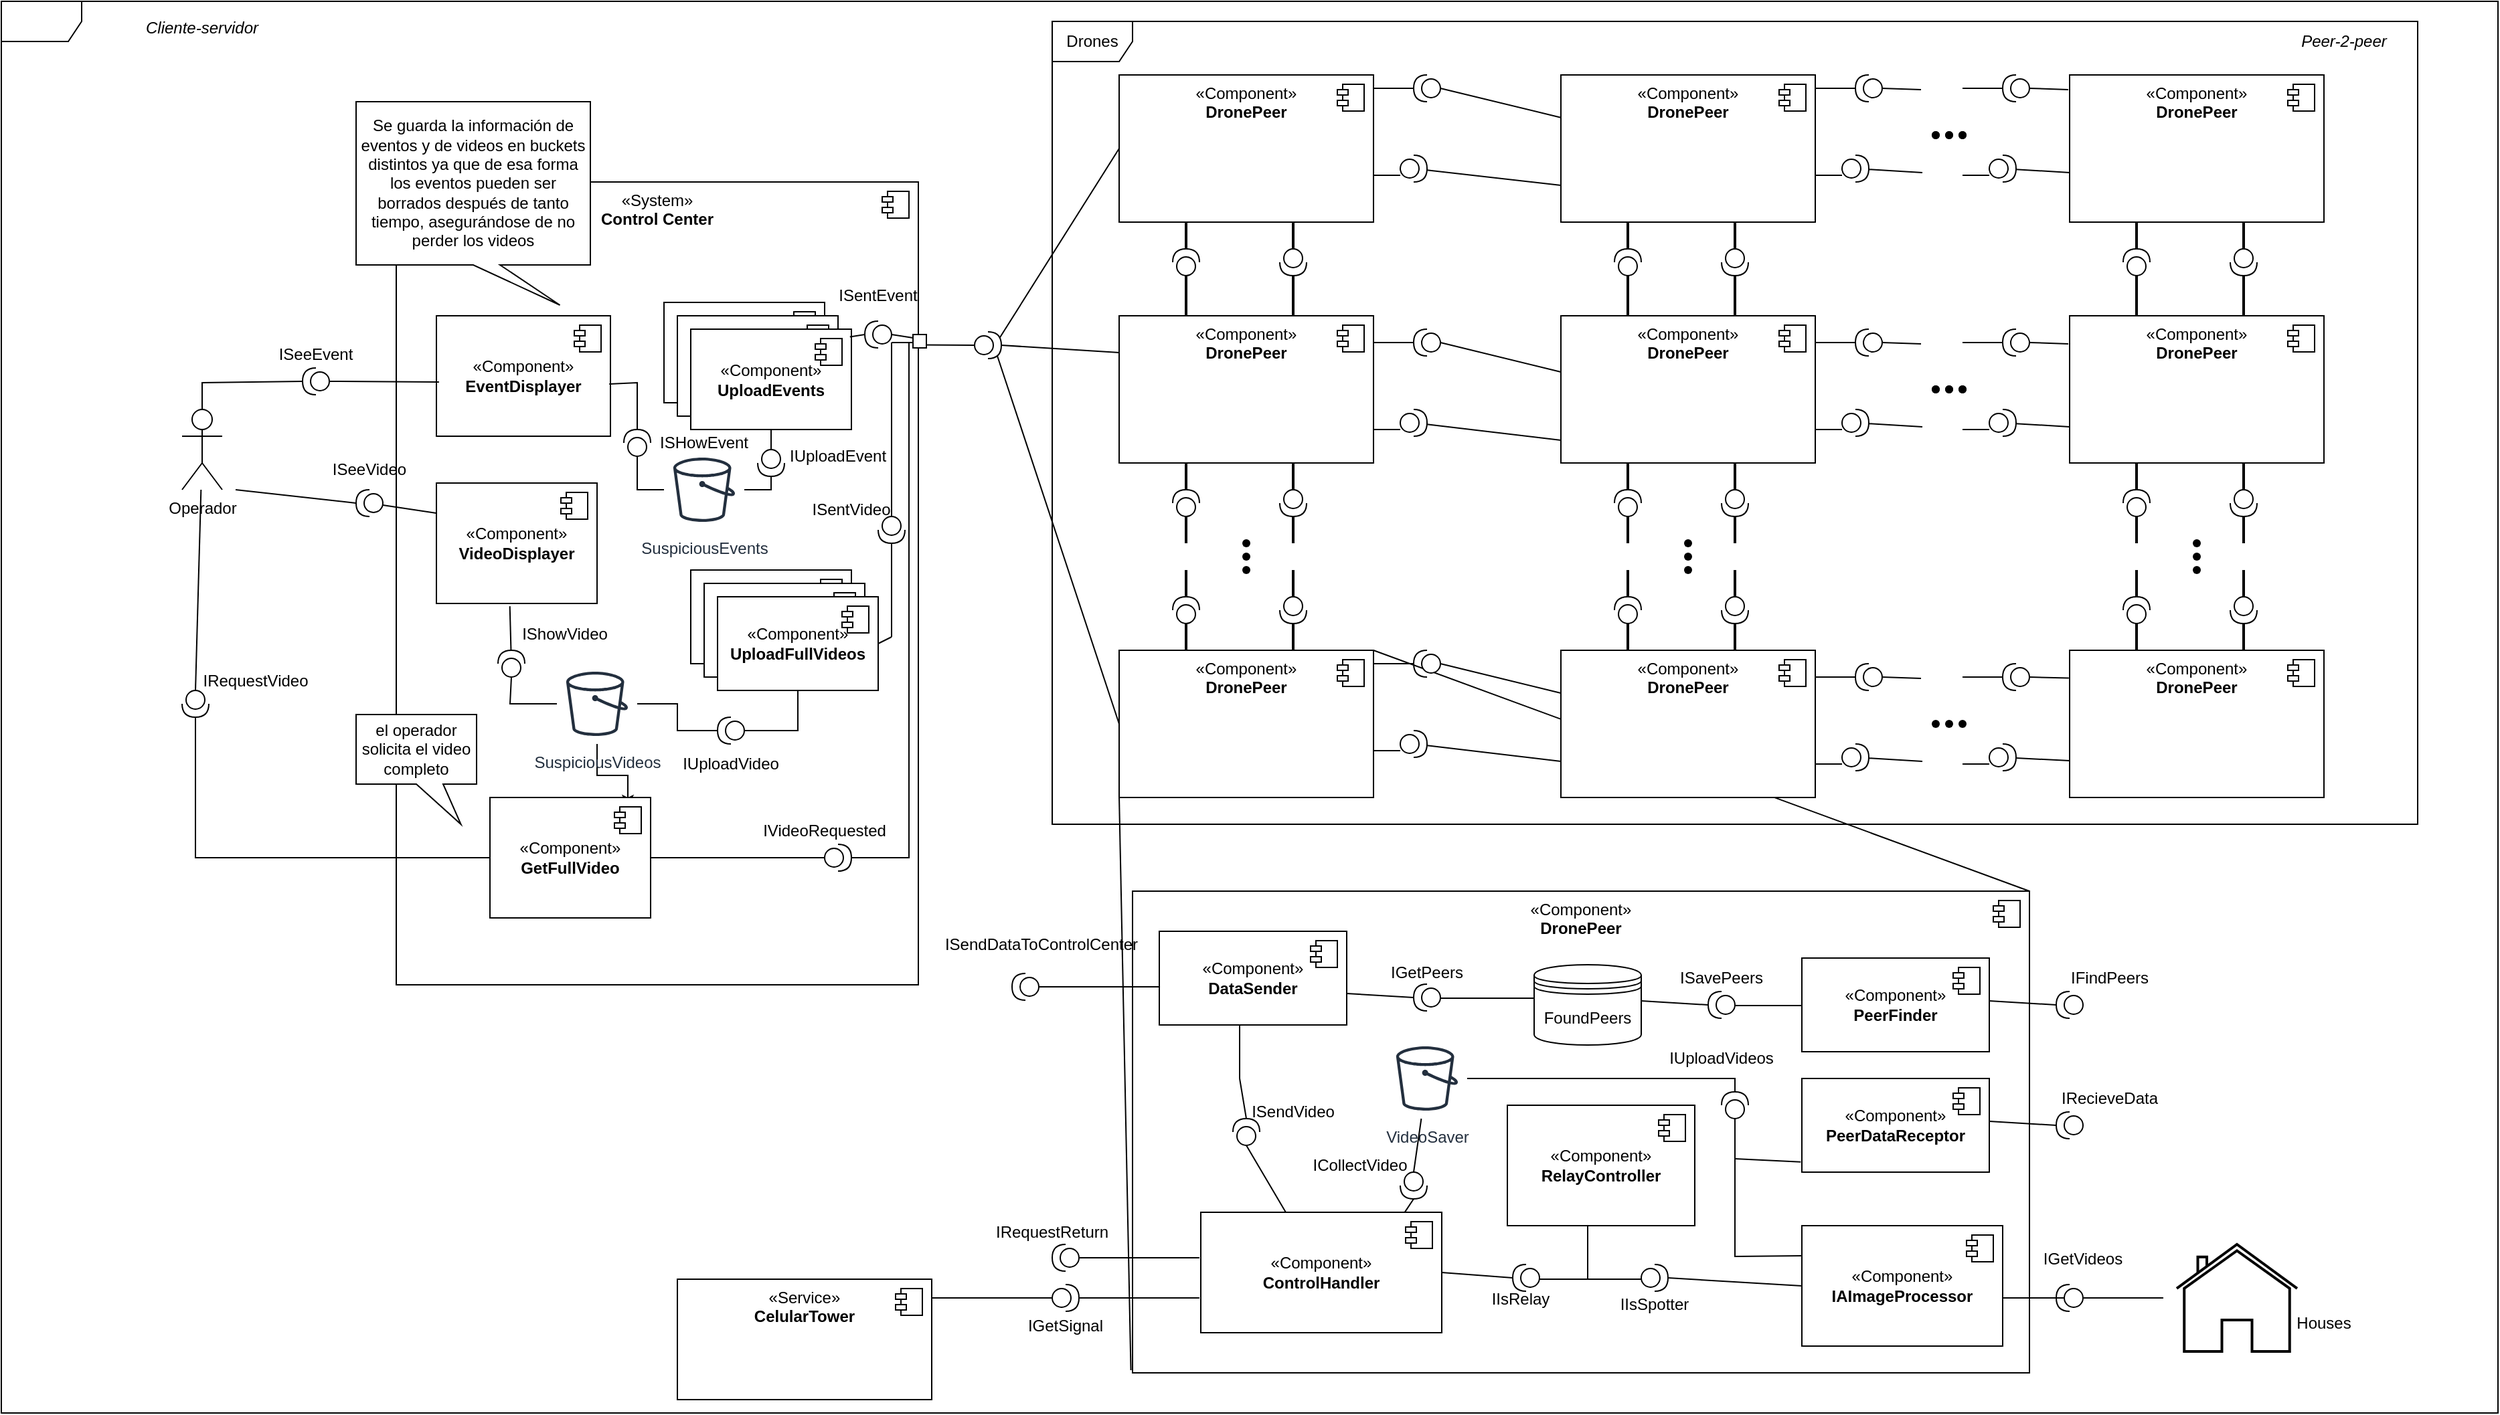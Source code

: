 <mxfile version="22.0.4" type="github">
  <diagram name="Page-1" id="djyRzcTOt3VMRXSjjJ17">
    <mxGraphModel dx="2316" dy="979" grid="1" gridSize="10" guides="1" tooltips="1" connect="1" arrows="1" fold="1" page="1" pageScale="1" pageWidth="850" pageHeight="1100" math="0" shadow="0">
      <root>
        <mxCell id="0" />
        <mxCell id="1" parent="0" />
        <mxCell id="bsvw4XNhDaf4W7q8XhJa-1" value="«System»&lt;br&gt;&lt;b&gt;Control Center&lt;/b&gt;" style="html=1;dropTarget=0;whiteSpace=wrap;verticalAlign=top;" vertex="1" parent="1">
          <mxGeometry x="-430" y="170" width="390" height="600" as="geometry" />
        </mxCell>
        <mxCell id="bsvw4XNhDaf4W7q8XhJa-2" value="" style="shape=module;jettyWidth=8;jettyHeight=4;" vertex="1" parent="bsvw4XNhDaf4W7q8XhJa-1">
          <mxGeometry x="1" width="20" height="20" relative="1" as="geometry">
            <mxPoint x="-27" y="7" as="offset" />
          </mxGeometry>
        </mxCell>
        <mxCell id="bsvw4XNhDaf4W7q8XhJa-6" value="«Component»&lt;br&gt;&lt;b&gt;DronePeer&lt;/b&gt;" style="html=1;dropTarget=0;whiteSpace=wrap;verticalAlign=top;" vertex="1" parent="1">
          <mxGeometry x="110" y="90" width="190" height="110" as="geometry" />
        </mxCell>
        <mxCell id="bsvw4XNhDaf4W7q8XhJa-7" value="" style="shape=module;jettyWidth=8;jettyHeight=4;" vertex="1" parent="bsvw4XNhDaf4W7q8XhJa-6">
          <mxGeometry x="1" width="20" height="20" relative="1" as="geometry">
            <mxPoint x="-27" y="7" as="offset" />
          </mxGeometry>
        </mxCell>
        <mxCell id="bsvw4XNhDaf4W7q8XhJa-8" value="«Component»&lt;br&gt;&lt;b&gt;DronePeer&lt;/b&gt;" style="html=1;dropTarget=0;whiteSpace=wrap;verticalAlign=top;" vertex="1" parent="1">
          <mxGeometry x="110" y="270" width="190" height="110" as="geometry" />
        </mxCell>
        <mxCell id="bsvw4XNhDaf4W7q8XhJa-9" value="" style="shape=module;jettyWidth=8;jettyHeight=4;" vertex="1" parent="bsvw4XNhDaf4W7q8XhJa-8">
          <mxGeometry x="1" width="20" height="20" relative="1" as="geometry">
            <mxPoint x="-27" y="7" as="offset" />
          </mxGeometry>
        </mxCell>
        <mxCell id="bsvw4XNhDaf4W7q8XhJa-10" value="«Component»&lt;br&gt;&lt;b&gt;DronePeer&lt;/b&gt;" style="html=1;dropTarget=0;whiteSpace=wrap;verticalAlign=top;" vertex="1" parent="1">
          <mxGeometry x="110" y="520" width="190" height="110" as="geometry" />
        </mxCell>
        <mxCell id="bsvw4XNhDaf4W7q8XhJa-11" value="" style="shape=module;jettyWidth=8;jettyHeight=4;" vertex="1" parent="bsvw4XNhDaf4W7q8XhJa-10">
          <mxGeometry x="1" width="20" height="20" relative="1" as="geometry">
            <mxPoint x="-27" y="7" as="offset" />
          </mxGeometry>
        </mxCell>
        <mxCell id="bsvw4XNhDaf4W7q8XhJa-12" value="" style="shape=waypoint;sketch=0;fillStyle=solid;size=6;pointerEvents=1;points=[];fillColor=none;resizable=0;rotatable=0;perimeter=centerPerimeter;snapToPoint=1;" vertex="1" parent="1">
          <mxGeometry x="195" y="430" width="20" height="20" as="geometry" />
        </mxCell>
        <mxCell id="bsvw4XNhDaf4W7q8XhJa-13" value="" style="shape=waypoint;sketch=0;fillStyle=solid;size=6;pointerEvents=1;points=[];fillColor=none;resizable=0;rotatable=0;perimeter=centerPerimeter;snapToPoint=1;" vertex="1" parent="1">
          <mxGeometry x="195" y="440" width="20" height="20" as="geometry" />
        </mxCell>
        <mxCell id="bsvw4XNhDaf4W7q8XhJa-14" value="" style="shape=waypoint;sketch=0;fillStyle=solid;size=6;pointerEvents=1;points=[];fillColor=none;resizable=0;rotatable=0;perimeter=centerPerimeter;snapToPoint=1;" vertex="1" parent="1">
          <mxGeometry x="195" y="450" width="20" height="20" as="geometry" />
        </mxCell>
        <mxCell id="bsvw4XNhDaf4W7q8XhJa-15" value="Drones" style="shape=umlFrame;whiteSpace=wrap;html=1;pointerEvents=0;" vertex="1" parent="1">
          <mxGeometry x="60" y="50" width="1020" height="600" as="geometry" />
        </mxCell>
        <mxCell id="bsvw4XNhDaf4W7q8XhJa-16" value="" style="endArrow=none;html=1;rounded=0;entryX=0;entryY=0.5;entryDx=0;entryDy=0;exitX=0.934;exitY=0.233;exitDx=0;exitDy=0;exitPerimeter=0;" edge="1" parent="1" source="bsvw4XNhDaf4W7q8XhJa-19" target="bsvw4XNhDaf4W7q8XhJa-6">
          <mxGeometry width="50" height="50" relative="1" as="geometry">
            <mxPoint x="20" y="280" as="sourcePoint" />
            <mxPoint x="320" y="280" as="targetPoint" />
          </mxGeometry>
        </mxCell>
        <mxCell id="bsvw4XNhDaf4W7q8XhJa-17" value="" style="endArrow=none;html=1;rounded=0;entryX=0;entryY=0.5;entryDx=0;entryDy=0;exitX=0.85;exitY=0.9;exitDx=0;exitDy=0;exitPerimeter=0;" edge="1" parent="1" source="bsvw4XNhDaf4W7q8XhJa-19" target="bsvw4XNhDaf4W7q8XhJa-10">
          <mxGeometry width="50" height="50" relative="1" as="geometry">
            <mxPoint x="20" y="300" as="sourcePoint" />
            <mxPoint x="200" y="280" as="targetPoint" />
          </mxGeometry>
        </mxCell>
        <mxCell id="bsvw4XNhDaf4W7q8XhJa-18" value="" style="endArrow=none;html=1;rounded=0;entryX=0;entryY=0.25;entryDx=0;entryDy=0;exitX=1;exitY=0.5;exitDx=0;exitDy=0;exitPerimeter=0;" edge="1" parent="1" source="bsvw4XNhDaf4W7q8XhJa-19" target="bsvw4XNhDaf4W7q8XhJa-8">
          <mxGeometry relative="1" as="geometry">
            <mxPoint x="30" y="300" as="sourcePoint" />
            <mxPoint x="260" y="300" as="targetPoint" />
          </mxGeometry>
        </mxCell>
        <mxCell id="bsvw4XNhDaf4W7q8XhJa-19" value="" style="shape=providedRequiredInterface;html=1;verticalLabelPosition=bottom;sketch=0;" vertex="1" parent="1">
          <mxGeometry x="2" y="282" width="20" height="20" as="geometry" />
        </mxCell>
        <mxCell id="bsvw4XNhDaf4W7q8XhJa-20" value="" style="shape=providedRequiredInterface;html=1;verticalLabelPosition=bottom;sketch=0;direction=south;" vertex="1" parent="1">
          <mxGeometry x="230" y="220" width="20" height="20" as="geometry" />
        </mxCell>
        <mxCell id="bsvw4XNhDaf4W7q8XhJa-21" value="" style="shape=providedRequiredInterface;html=1;verticalLabelPosition=bottom;sketch=0;direction=north;" vertex="1" parent="1">
          <mxGeometry x="150" y="220" width="20" height="20" as="geometry" />
        </mxCell>
        <mxCell id="bsvw4XNhDaf4W7q8XhJa-22" value="" style="shape=providedRequiredInterface;html=1;verticalLabelPosition=bottom;sketch=0;direction=south;" vertex="1" parent="1">
          <mxGeometry x="230" y="400" width="20" height="20" as="geometry" />
        </mxCell>
        <mxCell id="bsvw4XNhDaf4W7q8XhJa-23" value="" style="shape=providedRequiredInterface;html=1;verticalLabelPosition=bottom;sketch=0;direction=north;" vertex="1" parent="1">
          <mxGeometry x="150" y="400" width="20" height="20" as="geometry" />
        </mxCell>
        <mxCell id="bsvw4XNhDaf4W7q8XhJa-24" value="" style="shape=providedRequiredInterface;html=1;verticalLabelPosition=bottom;sketch=0;direction=south;" vertex="1" parent="1">
          <mxGeometry x="230" y="480" width="20" height="20" as="geometry" />
        </mxCell>
        <mxCell id="bsvw4XNhDaf4W7q8XhJa-25" value="" style="shape=providedRequiredInterface;html=1;verticalLabelPosition=bottom;sketch=0;direction=north;" vertex="1" parent="1">
          <mxGeometry x="150" y="480" width="20" height="20" as="geometry" />
        </mxCell>
        <mxCell id="bsvw4XNhDaf4W7q8XhJa-27" value="" style="line;strokeWidth=2;direction=south;html=1;" vertex="1" parent="1">
          <mxGeometry x="155" y="200" width="10" height="20" as="geometry" />
        </mxCell>
        <mxCell id="bsvw4XNhDaf4W7q8XhJa-28" value="" style="line;strokeWidth=2;direction=south;html=1;" vertex="1" parent="1">
          <mxGeometry x="235" y="200" width="10" height="20" as="geometry" />
        </mxCell>
        <mxCell id="bsvw4XNhDaf4W7q8XhJa-29" value="" style="line;strokeWidth=2;direction=south;html=1;" vertex="1" parent="1">
          <mxGeometry x="155" y="380" width="10" height="20" as="geometry" />
        </mxCell>
        <mxCell id="bsvw4XNhDaf4W7q8XhJa-30" value="" style="line;strokeWidth=2;direction=south;html=1;" vertex="1" parent="1">
          <mxGeometry x="235" y="380" width="10" height="20" as="geometry" />
        </mxCell>
        <mxCell id="bsvw4XNhDaf4W7q8XhJa-32" value="" style="line;strokeWidth=2;direction=south;html=1;" vertex="1" parent="1">
          <mxGeometry x="235" y="420" width="10" height="20" as="geometry" />
        </mxCell>
        <mxCell id="bsvw4XNhDaf4W7q8XhJa-33" value="" style="line;strokeWidth=2;direction=south;html=1;" vertex="1" parent="1">
          <mxGeometry x="155" y="420" width="10" height="20" as="geometry" />
        </mxCell>
        <mxCell id="bsvw4XNhDaf4W7q8XhJa-34" value="" style="line;strokeWidth=2;direction=south;html=1;" vertex="1" parent="1">
          <mxGeometry x="235" y="460" width="10" height="20" as="geometry" />
        </mxCell>
        <mxCell id="bsvw4XNhDaf4W7q8XhJa-35" value="" style="line;strokeWidth=2;direction=south;html=1;" vertex="1" parent="1">
          <mxGeometry x="155" y="460" width="10" height="20" as="geometry" />
        </mxCell>
        <mxCell id="bsvw4XNhDaf4W7q8XhJa-36" value="" style="line;strokeWidth=2;direction=south;html=1;" vertex="1" parent="1">
          <mxGeometry x="235" y="500" width="10" height="20" as="geometry" />
        </mxCell>
        <mxCell id="bsvw4XNhDaf4W7q8XhJa-37" value="" style="line;strokeWidth=2;direction=south;html=1;" vertex="1" parent="1">
          <mxGeometry x="155" y="500" width="10" height="20" as="geometry" />
        </mxCell>
        <mxCell id="bsvw4XNhDaf4W7q8XhJa-38" value="" style="line;strokeWidth=2;direction=south;html=1;" vertex="1" parent="1">
          <mxGeometry x="235" y="240" width="10" height="30" as="geometry" />
        </mxCell>
        <mxCell id="bsvw4XNhDaf4W7q8XhJa-39" value="" style="line;strokeWidth=2;direction=south;html=1;" vertex="1" parent="1">
          <mxGeometry x="155" y="240" width="10" height="30" as="geometry" />
        </mxCell>
        <mxCell id="bsvw4XNhDaf4W7q8XhJa-40" value="" style="endArrow=none;html=1;rounded=0;entryX=1;entryY=0;entryDx=0;entryDy=0;exitX=1;exitY=0;exitDx=0;exitDy=0;" edge="1" parent="1" source="bsvw4XNhDaf4W7q8XhJa-42" target="bsvw4XNhDaf4W7q8XhJa-10">
          <mxGeometry width="50" height="50" relative="1" as="geometry">
            <mxPoint x="820" y="1050" as="sourcePoint" />
            <mxPoint x="280" y="690" as="targetPoint" />
          </mxGeometry>
        </mxCell>
        <mxCell id="bsvw4XNhDaf4W7q8XhJa-41" value="" style="endArrow=none;html=1;rounded=0;exitX=0;exitY=1;exitDx=0;exitDy=0;" edge="1" parent="1">
          <mxGeometry width="50" height="50" relative="1" as="geometry">
            <mxPoint x="118.77" y="1058" as="sourcePoint" />
            <mxPoint x="110.001" y="629" as="targetPoint" />
          </mxGeometry>
        </mxCell>
        <mxCell id="bsvw4XNhDaf4W7q8XhJa-42" value="«Component»&lt;br&gt;&lt;b&gt;DronePeer&lt;/b&gt;" style="html=1;dropTarget=0;whiteSpace=wrap;verticalAlign=top;" vertex="1" parent="1">
          <mxGeometry x="120" y="700" width="670" height="360" as="geometry" />
        </mxCell>
        <mxCell id="bsvw4XNhDaf4W7q8XhJa-43" value="" style="shape=module;jettyWidth=8;jettyHeight=4;" vertex="1" parent="bsvw4XNhDaf4W7q8XhJa-42">
          <mxGeometry x="1" width="20" height="20" relative="1" as="geometry">
            <mxPoint x="-27" y="7" as="offset" />
          </mxGeometry>
        </mxCell>
        <mxCell id="bsvw4XNhDaf4W7q8XhJa-44" value="Operador" style="shape=umlActor;verticalLabelPosition=bottom;verticalAlign=top;html=1;" vertex="1" parent="1">
          <mxGeometry x="-590" y="340" width="30" height="60" as="geometry" />
        </mxCell>
        <mxCell id="bsvw4XNhDaf4W7q8XhJa-52" value="«Component»&lt;br&gt;&lt;b&gt;ControlHandler&lt;/b&gt;" style="html=1;dropTarget=0;whiteSpace=wrap;" vertex="1" parent="1">
          <mxGeometry x="171" y="940" width="180" height="90" as="geometry" />
        </mxCell>
        <mxCell id="bsvw4XNhDaf4W7q8XhJa-53" value="" style="shape=module;jettyWidth=8;jettyHeight=4;" vertex="1" parent="bsvw4XNhDaf4W7q8XhJa-52">
          <mxGeometry x="1" width="20" height="20" relative="1" as="geometry">
            <mxPoint x="-27" y="7" as="offset" />
          </mxGeometry>
        </mxCell>
        <mxCell id="bsvw4XNhDaf4W7q8XhJa-54" value="«Service»&lt;br&gt;&lt;b&gt;CelularTower&lt;/b&gt;" style="html=1;dropTarget=0;whiteSpace=wrap;verticalAlign=top;" vertex="1" parent="1">
          <mxGeometry x="-220" y="990" width="190" height="90" as="geometry" />
        </mxCell>
        <mxCell id="bsvw4XNhDaf4W7q8XhJa-55" value="" style="shape=module;jettyWidth=8;jettyHeight=4;" vertex="1" parent="bsvw4XNhDaf4W7q8XhJa-54">
          <mxGeometry x="1" width="20" height="20" relative="1" as="geometry">
            <mxPoint x="-27" y="7" as="offset" />
          </mxGeometry>
        </mxCell>
        <mxCell id="bsvw4XNhDaf4W7q8XhJa-359" value="" style="edgeStyle=orthogonalEdgeStyle;rounded=0;orthogonalLoop=1;jettySize=auto;html=1;" edge="1" parent="1" source="bsvw4XNhDaf4W7q8XhJa-56" target="bsvw4XNhDaf4W7q8XhJa-123">
          <mxGeometry relative="1" as="geometry" />
        </mxCell>
        <mxCell id="bsvw4XNhDaf4W7q8XhJa-56" value="SuspiciousVideos" style="sketch=0;outlineConnect=0;fontColor=#232F3E;gradientColor=none;strokeColor=#232F3E;fillColor=#ffffff;dashed=0;verticalLabelPosition=bottom;verticalAlign=top;align=center;html=1;fontSize=12;fontStyle=0;aspect=fixed;shape=mxgraph.aws4.resourceIcon;resIcon=mxgraph.aws4.bucket;" vertex="1" parent="1">
          <mxGeometry x="-310" y="530" width="60" height="60" as="geometry" />
        </mxCell>
        <mxCell id="bsvw4XNhDaf4W7q8XhJa-62" value="" style="shape=providedRequiredInterface;html=1;verticalLabelPosition=bottom;sketch=0;direction=east;" vertex="1" parent="1">
          <mxGeometry x="60" y="994" width="20" height="20" as="geometry" />
        </mxCell>
        <mxCell id="bsvw4XNhDaf4W7q8XhJa-64" value="«Component»&lt;br&gt;&lt;b&gt;EventDisplayer&lt;/b&gt;" style="html=1;dropTarget=0;whiteSpace=wrap;" vertex="1" parent="1">
          <mxGeometry x="-400" y="270" width="130" height="90" as="geometry" />
        </mxCell>
        <mxCell id="bsvw4XNhDaf4W7q8XhJa-65" value="" style="shape=module;jettyWidth=8;jettyHeight=4;" vertex="1" parent="bsvw4XNhDaf4W7q8XhJa-64">
          <mxGeometry x="1" width="20" height="20" relative="1" as="geometry">
            <mxPoint x="-27" y="7" as="offset" />
          </mxGeometry>
        </mxCell>
        <mxCell id="bsvw4XNhDaf4W7q8XhJa-66" value="«Component»&lt;br&gt;&lt;b&gt;VideoDisplayer&lt;/b&gt;" style="html=1;dropTarget=0;whiteSpace=wrap;" vertex="1" parent="1">
          <mxGeometry x="-400" y="395" width="120" height="90" as="geometry" />
        </mxCell>
        <mxCell id="bsvw4XNhDaf4W7q8XhJa-67" value="" style="shape=module;jettyWidth=8;jettyHeight=4;" vertex="1" parent="bsvw4XNhDaf4W7q8XhJa-66">
          <mxGeometry x="1" width="20" height="20" relative="1" as="geometry">
            <mxPoint x="-27" y="7" as="offset" />
          </mxGeometry>
        </mxCell>
        <mxCell id="bsvw4XNhDaf4W7q8XhJa-71" value="«Component»&lt;br&gt;&lt;b&gt;IAImageProcessor&lt;/b&gt;" style="html=1;dropTarget=0;whiteSpace=wrap;" vertex="1" parent="1">
          <mxGeometry x="620" y="950" width="150" height="90" as="geometry" />
        </mxCell>
        <mxCell id="bsvw4XNhDaf4W7q8XhJa-72" value="" style="shape=module;jettyWidth=8;jettyHeight=4;" vertex="1" parent="bsvw4XNhDaf4W7q8XhJa-71">
          <mxGeometry x="1" width="20" height="20" relative="1" as="geometry">
            <mxPoint x="-27" y="7" as="offset" />
          </mxGeometry>
        </mxCell>
        <mxCell id="bsvw4XNhDaf4W7q8XhJa-73" value="VideoSaver" style="sketch=0;outlineConnect=0;fontColor=#232F3E;gradientColor=none;strokeColor=#232F3E;fillColor=#ffffff;dashed=0;verticalLabelPosition=bottom;verticalAlign=top;align=center;html=1;fontSize=12;fontStyle=0;aspect=fixed;shape=mxgraph.aws4.resourceIcon;resIcon=mxgraph.aws4.bucket;" vertex="1" parent="1">
          <mxGeometry x="310" y="810" width="60" height="60" as="geometry" />
        </mxCell>
        <mxCell id="bsvw4XNhDaf4W7q8XhJa-74" value="FoundPeers" style="shape=datastore;whiteSpace=wrap;html=1;" vertex="1" parent="1">
          <mxGeometry x="420" y="755" width="80" height="60" as="geometry" />
        </mxCell>
        <mxCell id="bsvw4XNhDaf4W7q8XhJa-76" value="" style="line;strokeWidth=1;fillColor=none;align=left;verticalAlign=middle;spacingTop=-1;spacingLeft=3;spacingRight=3;rotatable=0;labelPosition=right;points=[];portConstraint=eastwest;strokeColor=inherit;" vertex="1" parent="1">
          <mxGeometry x="770" y="1000" width="120" height="8" as="geometry" />
        </mxCell>
        <mxCell id="bsvw4XNhDaf4W7q8XhJa-77" value="" style="html=1;verticalLabelPosition=bottom;align=center;labelBackgroundColor=#ffffff;verticalAlign=top;strokeWidth=2;shadow=0;dashed=0;shape=mxgraph.ios7.icons.home;" vertex="1" parent="1">
          <mxGeometry x="900" y="964" width="90" height="80" as="geometry" />
        </mxCell>
        <mxCell id="bsvw4XNhDaf4W7q8XhJa-79" value="«Component»&lt;br&gt;&lt;b&gt;RecieveVideo&lt;/b&gt;" style="html=1;dropTarget=0;whiteSpace=wrap;" vertex="1" parent="1">
          <mxGeometry x="-210" y="460" width="120" height="70" as="geometry" />
        </mxCell>
        <mxCell id="bsvw4XNhDaf4W7q8XhJa-80" value="" style="shape=module;jettyWidth=8;jettyHeight=4;" vertex="1" parent="bsvw4XNhDaf4W7q8XhJa-79">
          <mxGeometry x="1" width="20" height="20" relative="1" as="geometry">
            <mxPoint x="-27" y="7" as="offset" />
          </mxGeometry>
        </mxCell>
        <mxCell id="bsvw4XNhDaf4W7q8XhJa-81" value="«Component»&lt;br&gt;&lt;b&gt;RecieveVideo&lt;/b&gt;" style="html=1;dropTarget=0;whiteSpace=wrap;" vertex="1" parent="1">
          <mxGeometry x="-200" y="470" width="120" height="70" as="geometry" />
        </mxCell>
        <mxCell id="bsvw4XNhDaf4W7q8XhJa-82" value="" style="shape=module;jettyWidth=8;jettyHeight=4;" vertex="1" parent="bsvw4XNhDaf4W7q8XhJa-81">
          <mxGeometry x="1" width="20" height="20" relative="1" as="geometry">
            <mxPoint x="-27" y="7" as="offset" />
          </mxGeometry>
        </mxCell>
        <mxCell id="bsvw4XNhDaf4W7q8XhJa-83" value="«Component»&lt;br&gt;&lt;b&gt;UploadFullVideos&lt;/b&gt;" style="html=1;dropTarget=0;whiteSpace=wrap;" vertex="1" parent="1">
          <mxGeometry x="-190" y="480" width="120" height="70" as="geometry" />
        </mxCell>
        <mxCell id="bsvw4XNhDaf4W7q8XhJa-84" value="" style="shape=module;jettyWidth=8;jettyHeight=4;" vertex="1" parent="bsvw4XNhDaf4W7q8XhJa-83">
          <mxGeometry x="1" width="20" height="20" relative="1" as="geometry">
            <mxPoint x="-27" y="7" as="offset" />
          </mxGeometry>
        </mxCell>
        <mxCell id="bsvw4XNhDaf4W7q8XhJa-85" value="«Component»&lt;br&gt;&lt;b&gt;GetGeneralVideo&lt;/b&gt;" style="html=1;dropTarget=0;whiteSpace=wrap;" vertex="1" parent="1">
          <mxGeometry x="-230" y="260" width="120" height="75" as="geometry" />
        </mxCell>
        <mxCell id="bsvw4XNhDaf4W7q8XhJa-86" value="" style="shape=module;jettyWidth=8;jettyHeight=4;" vertex="1" parent="bsvw4XNhDaf4W7q8XhJa-85">
          <mxGeometry x="1" width="20" height="20" relative="1" as="geometry">
            <mxPoint x="-27" y="7" as="offset" />
          </mxGeometry>
        </mxCell>
        <mxCell id="bsvw4XNhDaf4W7q8XhJa-87" value="Houses" style="text;strokeColor=none;align=center;fillColor=none;html=1;verticalAlign=middle;whiteSpace=wrap;rounded=0;" vertex="1" parent="1">
          <mxGeometry x="980" y="1008" width="60" height="30" as="geometry" />
        </mxCell>
        <mxCell id="bsvw4XNhDaf4W7q8XhJa-88" value="«Component»&lt;br&gt;&lt;b&gt;DataSender&lt;/b&gt;" style="html=1;dropTarget=0;whiteSpace=wrap;" vertex="1" parent="1">
          <mxGeometry x="140" y="730" width="140" height="70" as="geometry" />
        </mxCell>
        <mxCell id="bsvw4XNhDaf4W7q8XhJa-89" value="" style="shape=module;jettyWidth=8;jettyHeight=4;" vertex="1" parent="bsvw4XNhDaf4W7q8XhJa-88">
          <mxGeometry x="1" width="20" height="20" relative="1" as="geometry">
            <mxPoint x="-27" y="7" as="offset" />
          </mxGeometry>
        </mxCell>
        <mxCell id="bsvw4XNhDaf4W7q8XhJa-90" value="«Component»&lt;br&gt;&lt;b&gt;PeerFinder&lt;/b&gt;" style="html=1;dropTarget=0;whiteSpace=wrap;" vertex="1" parent="1">
          <mxGeometry x="620" y="750" width="140" height="70" as="geometry" />
        </mxCell>
        <mxCell id="bsvw4XNhDaf4W7q8XhJa-91" value="" style="shape=module;jettyWidth=8;jettyHeight=4;" vertex="1" parent="bsvw4XNhDaf4W7q8XhJa-90">
          <mxGeometry x="1" width="20" height="20" relative="1" as="geometry">
            <mxPoint x="-27" y="7" as="offset" />
          </mxGeometry>
        </mxCell>
        <mxCell id="bsvw4XNhDaf4W7q8XhJa-92" value="«Component»&lt;br&gt;&lt;b&gt;PeerDataReceptor&lt;/b&gt;" style="html=1;dropTarget=0;whiteSpace=wrap;" vertex="1" parent="1">
          <mxGeometry x="620" y="840" width="140" height="70" as="geometry" />
        </mxCell>
        <mxCell id="bsvw4XNhDaf4W7q8XhJa-93" value="" style="shape=module;jettyWidth=8;jettyHeight=4;" vertex="1" parent="bsvw4XNhDaf4W7q8XhJa-92">
          <mxGeometry x="1" width="20" height="20" relative="1" as="geometry">
            <mxPoint x="-27" y="7" as="offset" />
          </mxGeometry>
        </mxCell>
        <mxCell id="bsvw4XNhDaf4W7q8XhJa-94" value="«Component»&lt;br&gt;&lt;b&gt;RelayController&lt;/b&gt;" style="html=1;dropTarget=0;whiteSpace=wrap;" vertex="1" parent="1">
          <mxGeometry x="400" y="860" width="140" height="90" as="geometry" />
        </mxCell>
        <mxCell id="bsvw4XNhDaf4W7q8XhJa-95" value="" style="shape=module;jettyWidth=8;jettyHeight=4;" vertex="1" parent="bsvw4XNhDaf4W7q8XhJa-94">
          <mxGeometry x="1" width="20" height="20" relative="1" as="geometry">
            <mxPoint x="-27" y="7" as="offset" />
          </mxGeometry>
        </mxCell>
        <mxCell id="bsvw4XNhDaf4W7q8XhJa-96" value="" style="shape=providedRequiredInterface;html=1;verticalLabelPosition=bottom;sketch=0;direction=south;" vertex="1" parent="1">
          <mxGeometry x="320" y="910" width="20" height="20" as="geometry" />
        </mxCell>
        <mxCell id="bsvw4XNhDaf4W7q8XhJa-97" value="" style="line;strokeWidth=1;fillColor=none;align=left;verticalAlign=middle;spacingTop=-1;spacingLeft=3;spacingRight=3;rotatable=0;labelPosition=right;points=[];portConstraint=eastwest;strokeColor=inherit;" vertex="1" parent="1">
          <mxGeometry x="-30" y="1000" width="90" height="8" as="geometry" />
        </mxCell>
        <mxCell id="bsvw4XNhDaf4W7q8XhJa-98" value="" style="line;strokeWidth=1;fillColor=none;align=left;verticalAlign=middle;spacingTop=-1;spacingLeft=3;spacingRight=3;rotatable=0;labelPosition=right;points=[];portConstraint=eastwest;strokeColor=inherit;" vertex="1" parent="1">
          <mxGeometry x="80" y="1000" width="90" height="8" as="geometry" />
        </mxCell>
        <mxCell id="bsvw4XNhDaf4W7q8XhJa-104" value="" style="endArrow=none;html=1;rounded=0;entryX=0.847;entryY=-0.002;entryDx=0;entryDy=0;exitX=1;exitY=0.5;exitDx=0;exitDy=0;exitPerimeter=0;entryPerimeter=0;" edge="1" parent="1" source="bsvw4XNhDaf4W7q8XhJa-96" target="bsvw4XNhDaf4W7q8XhJa-52">
          <mxGeometry width="50" height="50" relative="1" as="geometry">
            <mxPoint x="-10" y="810" as="sourcePoint" />
            <mxPoint x="40" y="760" as="targetPoint" />
          </mxGeometry>
        </mxCell>
        <mxCell id="bsvw4XNhDaf4W7q8XhJa-105" value="" style="endArrow=none;html=1;rounded=0;" edge="1" parent="1" target="bsvw4XNhDaf4W7q8XhJa-73">
          <mxGeometry width="50" height="50" relative="1" as="geometry">
            <mxPoint x="330" y="910" as="sourcePoint" />
            <mxPoint x="200" y="760" as="targetPoint" />
          </mxGeometry>
        </mxCell>
        <mxCell id="bsvw4XNhDaf4W7q8XhJa-106" value="«Component»&lt;br&gt;&lt;b&gt;GetGeneralVideo&lt;/b&gt;" style="html=1;dropTarget=0;whiteSpace=wrap;" vertex="1" parent="1">
          <mxGeometry x="-220" y="270" width="120" height="75" as="geometry" />
        </mxCell>
        <mxCell id="bsvw4XNhDaf4W7q8XhJa-107" value="" style="shape=module;jettyWidth=8;jettyHeight=4;" vertex="1" parent="bsvw4XNhDaf4W7q8XhJa-106">
          <mxGeometry x="1" width="20" height="20" relative="1" as="geometry">
            <mxPoint x="-27" y="7" as="offset" />
          </mxGeometry>
        </mxCell>
        <mxCell id="bsvw4XNhDaf4W7q8XhJa-108" value="«Component»&lt;br&gt;&lt;b&gt;UploadEvents&lt;/b&gt;" style="html=1;dropTarget=0;whiteSpace=wrap;" vertex="1" parent="1">
          <mxGeometry x="-210" y="280" width="120" height="75" as="geometry" />
        </mxCell>
        <mxCell id="bsvw4XNhDaf4W7q8XhJa-109" value="" style="shape=module;jettyWidth=8;jettyHeight=4;" vertex="1" parent="bsvw4XNhDaf4W7q8XhJa-108">
          <mxGeometry x="1" width="20" height="20" relative="1" as="geometry">
            <mxPoint x="-27" y="7" as="offset" />
          </mxGeometry>
        </mxCell>
        <mxCell id="bsvw4XNhDaf4W7q8XhJa-110" value="" style="endArrow=none;html=1;rounded=0;entryX=0;entryY=0.5;entryDx=0;entryDy=0;entryPerimeter=0;exitX=1.002;exitY=0.203;exitDx=0;exitDy=0;exitPerimeter=0;" edge="1" parent="1" source="bsvw4XNhDaf4W7q8XhJa-1" target="bsvw4XNhDaf4W7q8XhJa-19">
          <mxGeometry width="50" height="50" relative="1" as="geometry">
            <mxPoint x="20" y="400" as="sourcePoint" />
            <mxPoint x="70" y="350" as="targetPoint" />
          </mxGeometry>
        </mxCell>
        <mxCell id="bsvw4XNhDaf4W7q8XhJa-114" value="" style="endArrow=none;html=1;rounded=0;exitX=1;exitY=0.5;exitDx=0;exitDy=0;" edge="1" parent="1" source="bsvw4XNhDaf4W7q8XhJa-83">
          <mxGeometry width="50" height="50" relative="1" as="geometry">
            <mxPoint x="20" y="400" as="sourcePoint" />
            <mxPoint x="-60" y="510" as="targetPoint" />
          </mxGeometry>
        </mxCell>
        <mxCell id="bsvw4XNhDaf4W7q8XhJa-115" value="" style="endArrow=none;html=1;rounded=0;" edge="1" parent="1">
          <mxGeometry width="50" height="50" relative="1" as="geometry">
            <mxPoint x="-60" y="290" as="sourcePoint" />
            <mxPoint x="-40" y="290" as="targetPoint" />
          </mxGeometry>
        </mxCell>
        <mxCell id="bsvw4XNhDaf4W7q8XhJa-116" value="" style="endArrow=none;html=1;rounded=0;exitX=0;exitY=0.5;exitDx=0;exitDy=0;exitPerimeter=0;" edge="1" parent="1" source="bsvw4XNhDaf4W7q8XhJa-117">
          <mxGeometry width="50" height="50" relative="1" as="geometry">
            <mxPoint x="-250" y="430" as="sourcePoint" />
            <mxPoint x="-60" y="290" as="targetPoint" />
          </mxGeometry>
        </mxCell>
        <mxCell id="bsvw4XNhDaf4W7q8XhJa-117" value="" style="shape=providedRequiredInterface;html=1;verticalLabelPosition=bottom;sketch=0;direction=south;" vertex="1" parent="1">
          <mxGeometry x="-70" y="420" width="20" height="20" as="geometry" />
        </mxCell>
        <mxCell id="bsvw4XNhDaf4W7q8XhJa-118" value="" style="endArrow=none;html=1;rounded=0;entryX=1;entryY=0.5;entryDx=0;entryDy=0;entryPerimeter=0;" edge="1" parent="1" target="bsvw4XNhDaf4W7q8XhJa-117">
          <mxGeometry width="50" height="50" relative="1" as="geometry">
            <mxPoint x="-60" y="510" as="sourcePoint" />
            <mxPoint x="-200" y="380" as="targetPoint" />
          </mxGeometry>
        </mxCell>
        <mxCell id="bsvw4XNhDaf4W7q8XhJa-119" value="" style="rounded=0;whiteSpace=wrap;html=1;" vertex="1" parent="1">
          <mxGeometry x="-44" y="284" width="10" height="10" as="geometry" />
        </mxCell>
        <mxCell id="bsvw4XNhDaf4W7q8XhJa-120" value="SuspiciousEvents" style="sketch=0;outlineConnect=0;fontColor=#232F3E;gradientColor=none;strokeColor=#232F3E;fillColor=#ffffff;dashed=0;verticalLabelPosition=bottom;verticalAlign=top;align=center;html=1;fontSize=12;fontStyle=0;aspect=fixed;shape=mxgraph.aws4.resourceIcon;resIcon=mxgraph.aws4.bucket;" vertex="1" parent="1">
          <mxGeometry x="-230" y="370" width="60" height="60" as="geometry" />
        </mxCell>
        <mxCell id="bsvw4XNhDaf4W7q8XhJa-122" value="«Component»&lt;br&gt;&lt;b&gt;GetFullVideo&lt;/b&gt;" style="html=1;dropTarget=0;whiteSpace=wrap;" vertex="1" parent="1">
          <mxGeometry x="-360" y="630" width="120" height="90" as="geometry" />
        </mxCell>
        <mxCell id="bsvw4XNhDaf4W7q8XhJa-123" value="" style="shape=module;jettyWidth=8;jettyHeight=4;" vertex="1" parent="bsvw4XNhDaf4W7q8XhJa-122">
          <mxGeometry x="1" width="20" height="20" relative="1" as="geometry">
            <mxPoint x="-27" y="7" as="offset" />
          </mxGeometry>
        </mxCell>
        <mxCell id="bsvw4XNhDaf4W7q8XhJa-124" value="" style="shape=providedRequiredInterface;html=1;verticalLabelPosition=bottom;sketch=0;direction=north;" vertex="1" parent="1">
          <mxGeometry x="195" y="870" width="20" height="20" as="geometry" />
        </mxCell>
        <mxCell id="bsvw4XNhDaf4W7q8XhJa-126" value="" style="endArrow=none;html=1;rounded=0;entryX=1;entryY=0.5;entryDx=0;entryDy=0;entryPerimeter=0;" edge="1" parent="1" target="bsvw4XNhDaf4W7q8XhJa-124">
          <mxGeometry width="50" height="50" relative="1" as="geometry">
            <mxPoint x="200" y="840" as="sourcePoint" />
            <mxPoint x="210" y="840" as="targetPoint" />
          </mxGeometry>
        </mxCell>
        <mxCell id="bsvw4XNhDaf4W7q8XhJa-127" value="" style="endArrow=none;html=1;rounded=0;" edge="1" parent="1">
          <mxGeometry width="50" height="50" relative="1" as="geometry">
            <mxPoint x="200" y="840" as="sourcePoint" />
            <mxPoint x="200" y="800" as="targetPoint" />
          </mxGeometry>
        </mxCell>
        <mxCell id="bsvw4XNhDaf4W7q8XhJa-128" value="" style="shape=providedRequiredInterface;html=1;verticalLabelPosition=bottom;sketch=0;direction=west;" vertex="1" parent="1">
          <mxGeometry x="404" y="979" width="20" height="20" as="geometry" />
        </mxCell>
        <mxCell id="bsvw4XNhDaf4W7q8XhJa-129" value="" style="shape=providedRequiredInterface;html=1;verticalLabelPosition=bottom;sketch=0;" vertex="1" parent="1">
          <mxGeometry x="500" y="979" width="20" height="20" as="geometry" />
        </mxCell>
        <mxCell id="bsvw4XNhDaf4W7q8XhJa-133" value="" style="endArrow=none;html=1;rounded=0;" edge="1" parent="1">
          <mxGeometry width="50" height="50" relative="1" as="geometry">
            <mxPoint x="460" y="990" as="sourcePoint" />
            <mxPoint x="460" y="950" as="targetPoint" />
          </mxGeometry>
        </mxCell>
        <mxCell id="bsvw4XNhDaf4W7q8XhJa-134" value="" style="endArrow=none;html=1;rounded=0;entryX=0;entryY=0.5;entryDx=0;entryDy=0;entryPerimeter=0;exitX=0;exitY=0.5;exitDx=0;exitDy=0;exitPerimeter=0;" edge="1" parent="1">
          <mxGeometry width="50" height="50" relative="1" as="geometry">
            <mxPoint x="424" y="990" as="sourcePoint" />
            <mxPoint x="500" y="990" as="targetPoint" />
          </mxGeometry>
        </mxCell>
        <mxCell id="bsvw4XNhDaf4W7q8XhJa-135" value="" style="endArrow=none;html=1;rounded=0;exitX=1;exitY=0.5;exitDx=0;exitDy=0;exitPerimeter=0;entryX=1;entryY=0.5;entryDx=0;entryDy=0;" edge="1" parent="1" source="bsvw4XNhDaf4W7q8XhJa-128" target="bsvw4XNhDaf4W7q8XhJa-52">
          <mxGeometry width="50" height="50" relative="1" as="geometry">
            <mxPoint x="400" y="890" as="sourcePoint" />
            <mxPoint x="450" y="840" as="targetPoint" />
          </mxGeometry>
        </mxCell>
        <mxCell id="bsvw4XNhDaf4W7q8XhJa-136" value="" style="endArrow=none;html=1;rounded=0;exitX=1;exitY=0.5;exitDx=0;exitDy=0;exitPerimeter=0;entryX=0;entryY=0.5;entryDx=0;entryDy=0;" edge="1" parent="1" source="bsvw4XNhDaf4W7q8XhJa-129" target="bsvw4XNhDaf4W7q8XhJa-71">
          <mxGeometry width="50" height="50" relative="1" as="geometry">
            <mxPoint x="400" y="890" as="sourcePoint" />
            <mxPoint x="450" y="840" as="targetPoint" />
          </mxGeometry>
        </mxCell>
        <mxCell id="bsvw4XNhDaf4W7q8XhJa-137" value="" style="shape=providedRequiredInterface;html=1;verticalLabelPosition=bottom;sketch=0;direction=north;" vertex="1" parent="1">
          <mxGeometry x="560" y="850" width="20" height="20" as="geometry" />
        </mxCell>
        <mxCell id="bsvw4XNhDaf4W7q8XhJa-138" value="" style="endArrow=none;html=1;rounded=0;exitX=0;exitY=0.25;exitDx=0;exitDy=0;entryX=0;entryY=0.5;entryDx=0;entryDy=0;entryPerimeter=0;" edge="1" parent="1" source="bsvw4XNhDaf4W7q8XhJa-71" target="bsvw4XNhDaf4W7q8XhJa-137">
          <mxGeometry width="50" height="50" relative="1" as="geometry">
            <mxPoint x="560" y="990" as="sourcePoint" />
            <mxPoint x="570" y="915" as="targetPoint" />
            <Array as="points">
              <mxPoint x="570" y="973" />
            </Array>
          </mxGeometry>
        </mxCell>
        <mxCell id="bsvw4XNhDaf4W7q8XhJa-139" value="" style="endArrow=none;html=1;rounded=0;exitX=1;exitY=0.5;exitDx=0;exitDy=0;exitPerimeter=0;" edge="1" parent="1" source="bsvw4XNhDaf4W7q8XhJa-137" target="bsvw4XNhDaf4W7q8XhJa-73">
          <mxGeometry width="50" height="50" relative="1" as="geometry">
            <mxPoint x="570" y="896" as="sourcePoint" />
            <mxPoint x="570" y="856" as="targetPoint" />
            <Array as="points">
              <mxPoint x="570" y="840" />
            </Array>
          </mxGeometry>
        </mxCell>
        <mxCell id="bsvw4XNhDaf4W7q8XhJa-140" value="" style="endArrow=none;html=1;rounded=0;entryX=-0.006;entryY=0.891;entryDx=0;entryDy=0;entryPerimeter=0;" edge="1" parent="1" target="bsvw4XNhDaf4W7q8XhJa-92">
          <mxGeometry width="50" height="50" relative="1" as="geometry">
            <mxPoint x="570" y="900" as="sourcePoint" />
            <mxPoint x="450" y="840" as="targetPoint" />
          </mxGeometry>
        </mxCell>
        <mxCell id="bsvw4XNhDaf4W7q8XhJa-141" value="" style="line;strokeWidth=1;fillColor=none;align=left;verticalAlign=middle;spacingTop=-1;spacingLeft=3;spacingRight=3;rotatable=0;labelPosition=right;points=[];portConstraint=eastwest;strokeColor=inherit;" vertex="1" parent="1">
          <mxGeometry x="570" y="781.5" width="50" height="8" as="geometry" />
        </mxCell>
        <mxCell id="bsvw4XNhDaf4W7q8XhJa-142" value="" style="shape=providedRequiredInterface;html=1;verticalLabelPosition=bottom;sketch=0;direction=west;" vertex="1" parent="1">
          <mxGeometry x="550" y="775" width="20" height="20" as="geometry" />
        </mxCell>
        <mxCell id="bsvw4XNhDaf4W7q8XhJa-143" value="" style="endArrow=none;html=1;rounded=0;entryX=1;entryY=0.5;entryDx=0;entryDy=0;entryPerimeter=0;" edge="1" target="bsvw4XNhDaf4W7q8XhJa-142" parent="1">
          <mxGeometry width="50" height="50" relative="1" as="geometry">
            <mxPoint x="500" y="782" as="sourcePoint" />
            <mxPoint x="510" y="782" as="targetPoint" />
          </mxGeometry>
        </mxCell>
        <mxCell id="bsvw4XNhDaf4W7q8XhJa-144" value="" style="line;strokeWidth=1;fillColor=none;align=left;verticalAlign=middle;spacingTop=-1;spacingLeft=3;spacingRight=3;rotatable=0;labelPosition=right;points=[];portConstraint=eastwest;strokeColor=inherit;" vertex="1" parent="1">
          <mxGeometry x="350" y="776" width="70" height="8" as="geometry" />
        </mxCell>
        <mxCell id="bsvw4XNhDaf4W7q8XhJa-145" value="" style="shape=providedRequiredInterface;html=1;verticalLabelPosition=bottom;sketch=0;direction=west;" vertex="1" parent="1">
          <mxGeometry x="330" y="769.5" width="20" height="20" as="geometry" />
        </mxCell>
        <mxCell id="bsvw4XNhDaf4W7q8XhJa-146" value="" style="endArrow=none;html=1;rounded=0;entryX=1;entryY=0.5;entryDx=0;entryDy=0;entryPerimeter=0;" edge="1" target="bsvw4XNhDaf4W7q8XhJa-145" parent="1">
          <mxGeometry width="50" height="50" relative="1" as="geometry">
            <mxPoint x="280" y="776.5" as="sourcePoint" />
            <mxPoint x="290" y="776.5" as="targetPoint" />
          </mxGeometry>
        </mxCell>
        <mxCell id="bsvw4XNhDaf4W7q8XhJa-147" value="" style="line;strokeWidth=1;fillColor=none;align=left;verticalAlign=middle;spacingTop=-1;spacingLeft=3;spacingRight=3;rotatable=0;labelPosition=right;points=[];portConstraint=eastwest;strokeColor=inherit;" vertex="1" parent="1">
          <mxGeometry x="50" y="767.5" width="90" height="8" as="geometry" />
        </mxCell>
        <mxCell id="bsvw4XNhDaf4W7q8XhJa-148" value="" style="shape=providedRequiredInterface;html=1;verticalLabelPosition=bottom;sketch=0;direction=west;" vertex="1" parent="1">
          <mxGeometry x="30" y="761.5" width="20" height="20" as="geometry" />
        </mxCell>
        <mxCell id="bsvw4XNhDaf4W7q8XhJa-149" value="" style="shape=providedRequiredInterface;html=1;verticalLabelPosition=bottom;sketch=0;direction=west;" vertex="1" parent="1">
          <mxGeometry x="810" y="775" width="20" height="20" as="geometry" />
        </mxCell>
        <mxCell id="bsvw4XNhDaf4W7q8XhJa-150" value="" style="endArrow=none;html=1;rounded=0;entryX=1;entryY=0.5;entryDx=0;entryDy=0;entryPerimeter=0;" edge="1" target="bsvw4XNhDaf4W7q8XhJa-149" parent="1">
          <mxGeometry width="50" height="50" relative="1" as="geometry">
            <mxPoint x="760" y="782" as="sourcePoint" />
            <mxPoint x="770" y="782" as="targetPoint" />
          </mxGeometry>
        </mxCell>
        <mxCell id="bsvw4XNhDaf4W7q8XhJa-151" value="" style="shape=providedRequiredInterface;html=1;verticalLabelPosition=bottom;sketch=0;direction=west;" vertex="1" parent="1">
          <mxGeometry x="810" y="865" width="20" height="20" as="geometry" />
        </mxCell>
        <mxCell id="bsvw4XNhDaf4W7q8XhJa-152" value="" style="endArrow=none;html=1;rounded=0;entryX=1;entryY=0.5;entryDx=0;entryDy=0;entryPerimeter=0;" edge="1" target="bsvw4XNhDaf4W7q8XhJa-151" parent="1">
          <mxGeometry width="50" height="50" relative="1" as="geometry">
            <mxPoint x="760" y="872" as="sourcePoint" />
            <mxPoint x="770" y="872" as="targetPoint" />
          </mxGeometry>
        </mxCell>
        <mxCell id="bsvw4XNhDaf4W7q8XhJa-153" value="«Component»&lt;br&gt;&lt;b&gt;DronePeer&lt;/b&gt;" style="html=1;dropTarget=0;whiteSpace=wrap;verticalAlign=top;" vertex="1" parent="1">
          <mxGeometry x="440" y="90" width="190" height="110" as="geometry" />
        </mxCell>
        <mxCell id="bsvw4XNhDaf4W7q8XhJa-154" value="" style="shape=module;jettyWidth=8;jettyHeight=4;" vertex="1" parent="bsvw4XNhDaf4W7q8XhJa-153">
          <mxGeometry x="1" width="20" height="20" relative="1" as="geometry">
            <mxPoint x="-27" y="7" as="offset" />
          </mxGeometry>
        </mxCell>
        <mxCell id="bsvw4XNhDaf4W7q8XhJa-155" value="«Component»&lt;br&gt;&lt;b&gt;DronePeer&lt;/b&gt;" style="html=1;dropTarget=0;whiteSpace=wrap;verticalAlign=top;" vertex="1" parent="1">
          <mxGeometry x="440" y="270" width="190" height="110" as="geometry" />
        </mxCell>
        <mxCell id="bsvw4XNhDaf4W7q8XhJa-156" value="" style="shape=module;jettyWidth=8;jettyHeight=4;" vertex="1" parent="bsvw4XNhDaf4W7q8XhJa-155">
          <mxGeometry x="1" width="20" height="20" relative="1" as="geometry">
            <mxPoint x="-27" y="7" as="offset" />
          </mxGeometry>
        </mxCell>
        <mxCell id="bsvw4XNhDaf4W7q8XhJa-157" value="«Component»&lt;br&gt;&lt;b&gt;DronePeer&lt;/b&gt;" style="html=1;dropTarget=0;whiteSpace=wrap;verticalAlign=top;" vertex="1" parent="1">
          <mxGeometry x="440" y="520" width="190" height="110" as="geometry" />
        </mxCell>
        <mxCell id="bsvw4XNhDaf4W7q8XhJa-158" value="" style="shape=module;jettyWidth=8;jettyHeight=4;" vertex="1" parent="bsvw4XNhDaf4W7q8XhJa-157">
          <mxGeometry x="1" width="20" height="20" relative="1" as="geometry">
            <mxPoint x="-27" y="7" as="offset" />
          </mxGeometry>
        </mxCell>
        <mxCell id="bsvw4XNhDaf4W7q8XhJa-159" value="" style="shape=waypoint;sketch=0;fillStyle=solid;size=6;pointerEvents=1;points=[];fillColor=none;resizable=0;rotatable=0;perimeter=centerPerimeter;snapToPoint=1;" vertex="1" parent="1">
          <mxGeometry x="525" y="430" width="20" height="20" as="geometry" />
        </mxCell>
        <mxCell id="bsvw4XNhDaf4W7q8XhJa-160" value="" style="shape=waypoint;sketch=0;fillStyle=solid;size=6;pointerEvents=1;points=[];fillColor=none;resizable=0;rotatable=0;perimeter=centerPerimeter;snapToPoint=1;" vertex="1" parent="1">
          <mxGeometry x="525" y="440" width="20" height="20" as="geometry" />
        </mxCell>
        <mxCell id="bsvw4XNhDaf4W7q8XhJa-161" value="" style="shape=waypoint;sketch=0;fillStyle=solid;size=6;pointerEvents=1;points=[];fillColor=none;resizable=0;rotatable=0;perimeter=centerPerimeter;snapToPoint=1;" vertex="1" parent="1">
          <mxGeometry x="525" y="450" width="20" height="20" as="geometry" />
        </mxCell>
        <mxCell id="bsvw4XNhDaf4W7q8XhJa-162" value="" style="shape=providedRequiredInterface;html=1;verticalLabelPosition=bottom;sketch=0;direction=south;" vertex="1" parent="1">
          <mxGeometry x="560" y="220" width="20" height="20" as="geometry" />
        </mxCell>
        <mxCell id="bsvw4XNhDaf4W7q8XhJa-163" value="" style="shape=providedRequiredInterface;html=1;verticalLabelPosition=bottom;sketch=0;direction=north;" vertex="1" parent="1">
          <mxGeometry x="480" y="220" width="20" height="20" as="geometry" />
        </mxCell>
        <mxCell id="bsvw4XNhDaf4W7q8XhJa-164" value="" style="shape=providedRequiredInterface;html=1;verticalLabelPosition=bottom;sketch=0;direction=south;" vertex="1" parent="1">
          <mxGeometry x="560" y="400" width="20" height="20" as="geometry" />
        </mxCell>
        <mxCell id="bsvw4XNhDaf4W7q8XhJa-165" value="" style="shape=providedRequiredInterface;html=1;verticalLabelPosition=bottom;sketch=0;direction=north;" vertex="1" parent="1">
          <mxGeometry x="480" y="400" width="20" height="20" as="geometry" />
        </mxCell>
        <mxCell id="bsvw4XNhDaf4W7q8XhJa-166" value="" style="shape=providedRequiredInterface;html=1;verticalLabelPosition=bottom;sketch=0;direction=south;" vertex="1" parent="1">
          <mxGeometry x="560" y="480" width="20" height="20" as="geometry" />
        </mxCell>
        <mxCell id="bsvw4XNhDaf4W7q8XhJa-167" value="" style="shape=providedRequiredInterface;html=1;verticalLabelPosition=bottom;sketch=0;direction=north;" vertex="1" parent="1">
          <mxGeometry x="480" y="480" width="20" height="20" as="geometry" />
        </mxCell>
        <mxCell id="bsvw4XNhDaf4W7q8XhJa-168" value="" style="line;strokeWidth=2;direction=south;html=1;" vertex="1" parent="1">
          <mxGeometry x="485" y="200" width="10" height="20" as="geometry" />
        </mxCell>
        <mxCell id="bsvw4XNhDaf4W7q8XhJa-169" value="" style="line;strokeWidth=2;direction=south;html=1;" vertex="1" parent="1">
          <mxGeometry x="565" y="200" width="10" height="20" as="geometry" />
        </mxCell>
        <mxCell id="bsvw4XNhDaf4W7q8XhJa-170" value="" style="line;strokeWidth=2;direction=south;html=1;" vertex="1" parent="1">
          <mxGeometry x="485" y="380" width="10" height="20" as="geometry" />
        </mxCell>
        <mxCell id="bsvw4XNhDaf4W7q8XhJa-171" value="" style="line;strokeWidth=2;direction=south;html=1;" vertex="1" parent="1">
          <mxGeometry x="565" y="380" width="10" height="20" as="geometry" />
        </mxCell>
        <mxCell id="bsvw4XNhDaf4W7q8XhJa-172" value="" style="line;strokeWidth=2;direction=south;html=1;" vertex="1" parent="1">
          <mxGeometry x="565" y="420" width="10" height="20" as="geometry" />
        </mxCell>
        <mxCell id="bsvw4XNhDaf4W7q8XhJa-173" value="" style="line;strokeWidth=2;direction=south;html=1;" vertex="1" parent="1">
          <mxGeometry x="485" y="420" width="10" height="20" as="geometry" />
        </mxCell>
        <mxCell id="bsvw4XNhDaf4W7q8XhJa-174" value="" style="line;strokeWidth=2;direction=south;html=1;" vertex="1" parent="1">
          <mxGeometry x="565" y="460" width="10" height="20" as="geometry" />
        </mxCell>
        <mxCell id="bsvw4XNhDaf4W7q8XhJa-175" value="" style="line;strokeWidth=2;direction=south;html=1;" vertex="1" parent="1">
          <mxGeometry x="485" y="460" width="10" height="20" as="geometry" />
        </mxCell>
        <mxCell id="bsvw4XNhDaf4W7q8XhJa-176" value="" style="line;strokeWidth=2;direction=south;html=1;" vertex="1" parent="1">
          <mxGeometry x="565" y="500" width="10" height="20" as="geometry" />
        </mxCell>
        <mxCell id="bsvw4XNhDaf4W7q8XhJa-177" value="" style="line;strokeWidth=2;direction=south;html=1;" vertex="1" parent="1">
          <mxGeometry x="485" y="500" width="10" height="20" as="geometry" />
        </mxCell>
        <mxCell id="bsvw4XNhDaf4W7q8XhJa-178" value="" style="line;strokeWidth=2;direction=south;html=1;" vertex="1" parent="1">
          <mxGeometry x="565" y="240" width="10" height="30" as="geometry" />
        </mxCell>
        <mxCell id="bsvw4XNhDaf4W7q8XhJa-179" value="" style="line;strokeWidth=2;direction=south;html=1;" vertex="1" parent="1">
          <mxGeometry x="485" y="240" width="10" height="30" as="geometry" />
        </mxCell>
        <mxCell id="bsvw4XNhDaf4W7q8XhJa-180" value="«Component»&lt;br&gt;&lt;b&gt;DronePeer&lt;/b&gt;" style="html=1;dropTarget=0;whiteSpace=wrap;verticalAlign=top;" vertex="1" parent="1">
          <mxGeometry x="820" y="90" width="190" height="110" as="geometry" />
        </mxCell>
        <mxCell id="bsvw4XNhDaf4W7q8XhJa-181" value="" style="shape=module;jettyWidth=8;jettyHeight=4;" vertex="1" parent="bsvw4XNhDaf4W7q8XhJa-180">
          <mxGeometry x="1" width="20" height="20" relative="1" as="geometry">
            <mxPoint x="-27" y="7" as="offset" />
          </mxGeometry>
        </mxCell>
        <mxCell id="bsvw4XNhDaf4W7q8XhJa-182" value="«Component»&lt;br&gt;&lt;b&gt;DronePeer&lt;/b&gt;" style="html=1;dropTarget=0;whiteSpace=wrap;verticalAlign=top;" vertex="1" parent="1">
          <mxGeometry x="820" y="270" width="190" height="110" as="geometry" />
        </mxCell>
        <mxCell id="bsvw4XNhDaf4W7q8XhJa-183" value="" style="shape=module;jettyWidth=8;jettyHeight=4;" vertex="1" parent="bsvw4XNhDaf4W7q8XhJa-182">
          <mxGeometry x="1" width="20" height="20" relative="1" as="geometry">
            <mxPoint x="-27" y="7" as="offset" />
          </mxGeometry>
        </mxCell>
        <mxCell id="bsvw4XNhDaf4W7q8XhJa-184" value="«Component»&lt;br&gt;&lt;b&gt;DronePeer&lt;/b&gt;" style="html=1;dropTarget=0;whiteSpace=wrap;verticalAlign=top;" vertex="1" parent="1">
          <mxGeometry x="820" y="520" width="190" height="110" as="geometry" />
        </mxCell>
        <mxCell id="bsvw4XNhDaf4W7q8XhJa-185" value="" style="shape=module;jettyWidth=8;jettyHeight=4;" vertex="1" parent="bsvw4XNhDaf4W7q8XhJa-184">
          <mxGeometry x="1" width="20" height="20" relative="1" as="geometry">
            <mxPoint x="-27" y="7" as="offset" />
          </mxGeometry>
        </mxCell>
        <mxCell id="bsvw4XNhDaf4W7q8XhJa-186" value="" style="shape=waypoint;sketch=0;fillStyle=solid;size=6;pointerEvents=1;points=[];fillColor=none;resizable=0;rotatable=0;perimeter=centerPerimeter;snapToPoint=1;" vertex="1" parent="1">
          <mxGeometry x="905" y="430" width="20" height="20" as="geometry" />
        </mxCell>
        <mxCell id="bsvw4XNhDaf4W7q8XhJa-187" value="" style="shape=waypoint;sketch=0;fillStyle=solid;size=6;pointerEvents=1;points=[];fillColor=none;resizable=0;rotatable=0;perimeter=centerPerimeter;snapToPoint=1;" vertex="1" parent="1">
          <mxGeometry x="905" y="440" width="20" height="20" as="geometry" />
        </mxCell>
        <mxCell id="bsvw4XNhDaf4W7q8XhJa-188" value="" style="shape=waypoint;sketch=0;fillStyle=solid;size=6;pointerEvents=1;points=[];fillColor=none;resizable=0;rotatable=0;perimeter=centerPerimeter;snapToPoint=1;" vertex="1" parent="1">
          <mxGeometry x="905" y="450" width="20" height="20" as="geometry" />
        </mxCell>
        <mxCell id="bsvw4XNhDaf4W7q8XhJa-189" value="" style="shape=providedRequiredInterface;html=1;verticalLabelPosition=bottom;sketch=0;direction=south;" vertex="1" parent="1">
          <mxGeometry x="940" y="220" width="20" height="20" as="geometry" />
        </mxCell>
        <mxCell id="bsvw4XNhDaf4W7q8XhJa-190" value="" style="shape=providedRequiredInterface;html=1;verticalLabelPosition=bottom;sketch=0;direction=north;" vertex="1" parent="1">
          <mxGeometry x="860" y="220" width="20" height="20" as="geometry" />
        </mxCell>
        <mxCell id="bsvw4XNhDaf4W7q8XhJa-191" value="" style="shape=providedRequiredInterface;html=1;verticalLabelPosition=bottom;sketch=0;direction=south;" vertex="1" parent="1">
          <mxGeometry x="940" y="400" width="20" height="20" as="geometry" />
        </mxCell>
        <mxCell id="bsvw4XNhDaf4W7q8XhJa-192" value="" style="shape=providedRequiredInterface;html=1;verticalLabelPosition=bottom;sketch=0;direction=north;" vertex="1" parent="1">
          <mxGeometry x="860" y="400" width="20" height="20" as="geometry" />
        </mxCell>
        <mxCell id="bsvw4XNhDaf4W7q8XhJa-193" value="" style="shape=providedRequiredInterface;html=1;verticalLabelPosition=bottom;sketch=0;direction=south;" vertex="1" parent="1">
          <mxGeometry x="940" y="480" width="20" height="20" as="geometry" />
        </mxCell>
        <mxCell id="bsvw4XNhDaf4W7q8XhJa-194" value="" style="shape=providedRequiredInterface;html=1;verticalLabelPosition=bottom;sketch=0;direction=north;" vertex="1" parent="1">
          <mxGeometry x="860" y="480" width="20" height="20" as="geometry" />
        </mxCell>
        <mxCell id="bsvw4XNhDaf4W7q8XhJa-195" value="" style="line;strokeWidth=2;direction=south;html=1;" vertex="1" parent="1">
          <mxGeometry x="865" y="200" width="10" height="20" as="geometry" />
        </mxCell>
        <mxCell id="bsvw4XNhDaf4W7q8XhJa-196" value="" style="line;strokeWidth=2;direction=south;html=1;" vertex="1" parent="1">
          <mxGeometry x="945" y="200" width="10" height="20" as="geometry" />
        </mxCell>
        <mxCell id="bsvw4XNhDaf4W7q8XhJa-197" value="" style="line;strokeWidth=2;direction=south;html=1;" vertex="1" parent="1">
          <mxGeometry x="865" y="380" width="10" height="20" as="geometry" />
        </mxCell>
        <mxCell id="bsvw4XNhDaf4W7q8XhJa-198" value="" style="line;strokeWidth=2;direction=south;html=1;" vertex="1" parent="1">
          <mxGeometry x="945" y="380" width="10" height="20" as="geometry" />
        </mxCell>
        <mxCell id="bsvw4XNhDaf4W7q8XhJa-199" value="" style="line;strokeWidth=2;direction=south;html=1;" vertex="1" parent="1">
          <mxGeometry x="945" y="420" width="10" height="20" as="geometry" />
        </mxCell>
        <mxCell id="bsvw4XNhDaf4W7q8XhJa-200" value="" style="line;strokeWidth=2;direction=south;html=1;" vertex="1" parent="1">
          <mxGeometry x="865" y="420" width="10" height="20" as="geometry" />
        </mxCell>
        <mxCell id="bsvw4XNhDaf4W7q8XhJa-201" value="" style="line;strokeWidth=2;direction=south;html=1;" vertex="1" parent="1">
          <mxGeometry x="945" y="460" width="10" height="20" as="geometry" />
        </mxCell>
        <mxCell id="bsvw4XNhDaf4W7q8XhJa-202" value="" style="line;strokeWidth=2;direction=south;html=1;" vertex="1" parent="1">
          <mxGeometry x="865" y="460" width="10" height="20" as="geometry" />
        </mxCell>
        <mxCell id="bsvw4XNhDaf4W7q8XhJa-203" value="" style="line;strokeWidth=2;direction=south;html=1;" vertex="1" parent="1">
          <mxGeometry x="945" y="500" width="10" height="20" as="geometry" />
        </mxCell>
        <mxCell id="bsvw4XNhDaf4W7q8XhJa-204" value="" style="line;strokeWidth=2;direction=south;html=1;" vertex="1" parent="1">
          <mxGeometry x="865" y="500" width="10" height="20" as="geometry" />
        </mxCell>
        <mxCell id="bsvw4XNhDaf4W7q8XhJa-205" value="" style="line;strokeWidth=2;direction=south;html=1;" vertex="1" parent="1">
          <mxGeometry x="945" y="240" width="10" height="30" as="geometry" />
        </mxCell>
        <mxCell id="bsvw4XNhDaf4W7q8XhJa-206" value="" style="line;strokeWidth=2;direction=south;html=1;" vertex="1" parent="1">
          <mxGeometry x="865" y="240" width="10" height="30" as="geometry" />
        </mxCell>
        <mxCell id="bsvw4XNhDaf4W7q8XhJa-209" value="" style="endArrow=none;html=1;rounded=0;entryX=0;entryY=0.75;entryDx=0;entryDy=0;" edge="1" parent="1" source="bsvw4XNhDaf4W7q8XhJa-210" target="bsvw4XNhDaf4W7q8XhJa-184">
          <mxGeometry width="50" height="50" relative="1" as="geometry">
            <mxPoint x="440" y="560" as="sourcePoint" />
            <mxPoint x="490" y="510" as="targetPoint" />
          </mxGeometry>
        </mxCell>
        <mxCell id="bsvw4XNhDaf4W7q8XhJa-211" value="" style="endArrow=none;html=1;rounded=0;entryX=0;entryY=0.75;entryDx=0;entryDy=0;" edge="1" parent="1" target="bsvw4XNhDaf4W7q8XhJa-210">
          <mxGeometry width="50" height="50" relative="1" as="geometry">
            <mxPoint x="740" y="605" as="sourcePoint" />
            <mxPoint x="820" y="602" as="targetPoint" />
          </mxGeometry>
        </mxCell>
        <mxCell id="bsvw4XNhDaf4W7q8XhJa-210" value="" style="shape=providedRequiredInterface;html=1;verticalLabelPosition=bottom;sketch=0;" vertex="1" parent="1">
          <mxGeometry x="760" y="590" width="20" height="20" as="geometry" />
        </mxCell>
        <mxCell id="bsvw4XNhDaf4W7q8XhJa-212" value="" style="endArrow=none;html=1;rounded=0;entryX=-0.003;entryY=0.189;entryDx=0;entryDy=0;exitX=0;exitY=0.5;exitDx=0;exitDy=0;exitPerimeter=0;entryPerimeter=0;" edge="1" parent="1" source="bsvw4XNhDaf4W7q8XhJa-213" target="bsvw4XNhDaf4W7q8XhJa-184">
          <mxGeometry width="50" height="50" relative="1" as="geometry">
            <mxPoint x="510" y="590" as="sourcePoint" />
            <mxPoint x="560" y="540" as="targetPoint" />
          </mxGeometry>
        </mxCell>
        <mxCell id="bsvw4XNhDaf4W7q8XhJa-215" value="" style="endArrow=none;html=1;rounded=0;entryX=1;entryY=0.5;entryDx=0;entryDy=0;entryPerimeter=0;" edge="1" parent="1" target="bsvw4XNhDaf4W7q8XhJa-213">
          <mxGeometry width="50" height="50" relative="1" as="geometry">
            <mxPoint x="740" y="540" as="sourcePoint" />
            <mxPoint x="819" y="541" as="targetPoint" />
          </mxGeometry>
        </mxCell>
        <mxCell id="bsvw4XNhDaf4W7q8XhJa-213" value="" style="shape=providedRequiredInterface;html=1;verticalLabelPosition=bottom;sketch=0;direction=west;" vertex="1" parent="1">
          <mxGeometry x="770" y="530" width="20" height="20" as="geometry" />
        </mxCell>
        <mxCell id="bsvw4XNhDaf4W7q8XhJa-216" value="" style="shape=waypoint;sketch=0;fillStyle=solid;size=6;pointerEvents=1;points=[];fillColor=none;resizable=0;rotatable=0;perimeter=centerPerimeter;snapToPoint=1;" vertex="1" parent="1">
          <mxGeometry x="730" y="565" width="20" height="20" as="geometry" />
        </mxCell>
        <mxCell id="bsvw4XNhDaf4W7q8XhJa-217" value="" style="shape=waypoint;sketch=0;fillStyle=solid;size=6;pointerEvents=1;points=[];fillColor=none;resizable=0;rotatable=0;perimeter=centerPerimeter;snapToPoint=1;" vertex="1" parent="1">
          <mxGeometry x="720" y="565" width="20" height="20" as="geometry" />
        </mxCell>
        <mxCell id="bsvw4XNhDaf4W7q8XhJa-218" value="" style="shape=waypoint;sketch=0;fillStyle=solid;size=6;pointerEvents=1;points=[];fillColor=none;resizable=0;rotatable=0;perimeter=centerPerimeter;snapToPoint=1;" vertex="1" parent="1">
          <mxGeometry x="710" y="565" width="20" height="20" as="geometry" />
        </mxCell>
        <mxCell id="bsvw4XNhDaf4W7q8XhJa-220" value="" style="shape=waypoint;sketch=0;fillStyle=solid;size=6;pointerEvents=1;points=[];fillColor=none;resizable=0;rotatable=0;perimeter=centerPerimeter;snapToPoint=1;" vertex="1" parent="1">
          <mxGeometry x="730" y="315" width="20" height="20" as="geometry" />
        </mxCell>
        <mxCell id="bsvw4XNhDaf4W7q8XhJa-221" value="" style="shape=waypoint;sketch=0;fillStyle=solid;size=6;pointerEvents=1;points=[];fillColor=none;resizable=0;rotatable=0;perimeter=centerPerimeter;snapToPoint=1;" vertex="1" parent="1">
          <mxGeometry x="720" y="315" width="20" height="20" as="geometry" />
        </mxCell>
        <mxCell id="bsvw4XNhDaf4W7q8XhJa-222" value="" style="shape=waypoint;sketch=0;fillStyle=solid;size=6;pointerEvents=1;points=[];fillColor=none;resizable=0;rotatable=0;perimeter=centerPerimeter;snapToPoint=1;" vertex="1" parent="1">
          <mxGeometry x="710" y="315" width="20" height="20" as="geometry" />
        </mxCell>
        <mxCell id="bsvw4XNhDaf4W7q8XhJa-223" value="" style="shape=waypoint;sketch=0;fillStyle=solid;size=6;pointerEvents=1;points=[];fillColor=none;resizable=0;rotatable=0;perimeter=centerPerimeter;snapToPoint=1;" vertex="1" parent="1">
          <mxGeometry x="730" y="125" width="20" height="20" as="geometry" />
        </mxCell>
        <mxCell id="bsvw4XNhDaf4W7q8XhJa-224" value="" style="shape=waypoint;sketch=0;fillStyle=solid;size=6;pointerEvents=1;points=[];fillColor=none;resizable=0;rotatable=0;perimeter=centerPerimeter;snapToPoint=1;" vertex="1" parent="1">
          <mxGeometry x="720" y="125" width="20" height="20" as="geometry" />
        </mxCell>
        <mxCell id="bsvw4XNhDaf4W7q8XhJa-225" value="" style="shape=waypoint;sketch=0;fillStyle=solid;size=6;pointerEvents=1;points=[];fillColor=none;resizable=0;rotatable=0;perimeter=centerPerimeter;snapToPoint=1;" vertex="1" parent="1">
          <mxGeometry x="710" y="125" width="20" height="20" as="geometry" />
        </mxCell>
        <mxCell id="bsvw4XNhDaf4W7q8XhJa-226" value="" style="endArrow=none;html=1;rounded=0;entryX=0;entryY=0.75;entryDx=0;entryDy=0;" edge="1" source="bsvw4XNhDaf4W7q8XhJa-228" parent="1">
          <mxGeometry width="50" height="50" relative="1" as="geometry">
            <mxPoint x="330" y="560" as="sourcePoint" />
            <mxPoint x="710" y="603" as="targetPoint" />
          </mxGeometry>
        </mxCell>
        <mxCell id="bsvw4XNhDaf4W7q8XhJa-227" value="" style="endArrow=none;html=1;rounded=0;entryX=0;entryY=0.75;entryDx=0;entryDy=0;" edge="1" target="bsvw4XNhDaf4W7q8XhJa-228" parent="1">
          <mxGeometry width="50" height="50" relative="1" as="geometry">
            <mxPoint x="630" y="605" as="sourcePoint" />
            <mxPoint x="710" y="602" as="targetPoint" />
          </mxGeometry>
        </mxCell>
        <mxCell id="bsvw4XNhDaf4W7q8XhJa-228" value="" style="shape=providedRequiredInterface;html=1;verticalLabelPosition=bottom;sketch=0;" vertex="1" parent="1">
          <mxGeometry x="650" y="590" width="20" height="20" as="geometry" />
        </mxCell>
        <mxCell id="bsvw4XNhDaf4W7q8XhJa-229" value="" style="endArrow=none;html=1;rounded=0;entryX=-0.003;entryY=0.189;entryDx=0;entryDy=0;exitX=0;exitY=0.5;exitDx=0;exitDy=0;exitPerimeter=0;entryPerimeter=0;" edge="1" source="bsvw4XNhDaf4W7q8XhJa-231" parent="1">
          <mxGeometry width="50" height="50" relative="1" as="geometry">
            <mxPoint x="400" y="590" as="sourcePoint" />
            <mxPoint x="709" y="541" as="targetPoint" />
          </mxGeometry>
        </mxCell>
        <mxCell id="bsvw4XNhDaf4W7q8XhJa-230" value="" style="endArrow=none;html=1;rounded=0;entryX=1;entryY=0.5;entryDx=0;entryDy=0;entryPerimeter=0;" edge="1" target="bsvw4XNhDaf4W7q8XhJa-231" parent="1">
          <mxGeometry width="50" height="50" relative="1" as="geometry">
            <mxPoint x="630" y="540" as="sourcePoint" />
            <mxPoint x="709" y="541" as="targetPoint" />
          </mxGeometry>
        </mxCell>
        <mxCell id="bsvw4XNhDaf4W7q8XhJa-231" value="" style="shape=providedRequiredInterface;html=1;verticalLabelPosition=bottom;sketch=0;direction=west;" vertex="1" parent="1">
          <mxGeometry x="660" y="530" width="20" height="20" as="geometry" />
        </mxCell>
        <mxCell id="bsvw4XNhDaf4W7q8XhJa-235" value="" style="endArrow=none;html=1;rounded=0;entryX=0;entryY=0.75;entryDx=0;entryDy=0;" edge="1" source="bsvw4XNhDaf4W7q8XhJa-237" parent="1">
          <mxGeometry width="50" height="50" relative="1" as="geometry">
            <mxPoint x="440" y="310" as="sourcePoint" />
            <mxPoint x="820" y="353" as="targetPoint" />
          </mxGeometry>
        </mxCell>
        <mxCell id="bsvw4XNhDaf4W7q8XhJa-236" value="" style="endArrow=none;html=1;rounded=0;entryX=0;entryY=0.75;entryDx=0;entryDy=0;" edge="1" target="bsvw4XNhDaf4W7q8XhJa-237" parent="1">
          <mxGeometry width="50" height="50" relative="1" as="geometry">
            <mxPoint x="740" y="355" as="sourcePoint" />
            <mxPoint x="820" y="352" as="targetPoint" />
          </mxGeometry>
        </mxCell>
        <mxCell id="bsvw4XNhDaf4W7q8XhJa-237" value="" style="shape=providedRequiredInterface;html=1;verticalLabelPosition=bottom;sketch=0;" vertex="1" parent="1">
          <mxGeometry x="760" y="340" width="20" height="20" as="geometry" />
        </mxCell>
        <mxCell id="bsvw4XNhDaf4W7q8XhJa-238" value="" style="endArrow=none;html=1;rounded=0;entryX=-0.003;entryY=0.189;entryDx=0;entryDy=0;exitX=0;exitY=0.5;exitDx=0;exitDy=0;exitPerimeter=0;entryPerimeter=0;" edge="1" source="bsvw4XNhDaf4W7q8XhJa-240" parent="1">
          <mxGeometry width="50" height="50" relative="1" as="geometry">
            <mxPoint x="510" y="340" as="sourcePoint" />
            <mxPoint x="819" y="291" as="targetPoint" />
          </mxGeometry>
        </mxCell>
        <mxCell id="bsvw4XNhDaf4W7q8XhJa-239" value="" style="endArrow=none;html=1;rounded=0;entryX=1;entryY=0.5;entryDx=0;entryDy=0;entryPerimeter=0;" edge="1" target="bsvw4XNhDaf4W7q8XhJa-240" parent="1">
          <mxGeometry width="50" height="50" relative="1" as="geometry">
            <mxPoint x="740" y="290" as="sourcePoint" />
            <mxPoint x="819" y="291" as="targetPoint" />
          </mxGeometry>
        </mxCell>
        <mxCell id="bsvw4XNhDaf4W7q8XhJa-240" value="" style="shape=providedRequiredInterface;html=1;verticalLabelPosition=bottom;sketch=0;direction=west;" vertex="1" parent="1">
          <mxGeometry x="770" y="280" width="20" height="20" as="geometry" />
        </mxCell>
        <mxCell id="bsvw4XNhDaf4W7q8XhJa-241" value="" style="shape=waypoint;sketch=0;fillStyle=solid;size=6;pointerEvents=1;points=[];fillColor=none;resizable=0;rotatable=0;perimeter=centerPerimeter;snapToPoint=1;" vertex="1" parent="1">
          <mxGeometry x="730" y="315" width="20" height="20" as="geometry" />
        </mxCell>
        <mxCell id="bsvw4XNhDaf4W7q8XhJa-242" value="" style="shape=waypoint;sketch=0;fillStyle=solid;size=6;pointerEvents=1;points=[];fillColor=none;resizable=0;rotatable=0;perimeter=centerPerimeter;snapToPoint=1;" vertex="1" parent="1">
          <mxGeometry x="720" y="315" width="20" height="20" as="geometry" />
        </mxCell>
        <mxCell id="bsvw4XNhDaf4W7q8XhJa-243" value="" style="shape=waypoint;sketch=0;fillStyle=solid;size=6;pointerEvents=1;points=[];fillColor=none;resizable=0;rotatable=0;perimeter=centerPerimeter;snapToPoint=1;" vertex="1" parent="1">
          <mxGeometry x="710" y="315" width="20" height="20" as="geometry" />
        </mxCell>
        <mxCell id="bsvw4XNhDaf4W7q8XhJa-244" value="" style="endArrow=none;html=1;rounded=0;entryX=0;entryY=0.75;entryDx=0;entryDy=0;" edge="1" source="bsvw4XNhDaf4W7q8XhJa-246" parent="1">
          <mxGeometry width="50" height="50" relative="1" as="geometry">
            <mxPoint x="330" y="310" as="sourcePoint" />
            <mxPoint x="710" y="353" as="targetPoint" />
          </mxGeometry>
        </mxCell>
        <mxCell id="bsvw4XNhDaf4W7q8XhJa-245" value="" style="endArrow=none;html=1;rounded=0;entryX=0;entryY=0.75;entryDx=0;entryDy=0;" edge="1" target="bsvw4XNhDaf4W7q8XhJa-246" parent="1">
          <mxGeometry width="50" height="50" relative="1" as="geometry">
            <mxPoint x="630" y="355" as="sourcePoint" />
            <mxPoint x="710" y="352" as="targetPoint" />
          </mxGeometry>
        </mxCell>
        <mxCell id="bsvw4XNhDaf4W7q8XhJa-246" value="" style="shape=providedRequiredInterface;html=1;verticalLabelPosition=bottom;sketch=0;" vertex="1" parent="1">
          <mxGeometry x="650" y="340" width="20" height="20" as="geometry" />
        </mxCell>
        <mxCell id="bsvw4XNhDaf4W7q8XhJa-247" value="" style="endArrow=none;html=1;rounded=0;entryX=-0.003;entryY=0.189;entryDx=0;entryDy=0;exitX=0;exitY=0.5;exitDx=0;exitDy=0;exitPerimeter=0;entryPerimeter=0;" edge="1" source="bsvw4XNhDaf4W7q8XhJa-249" parent="1">
          <mxGeometry width="50" height="50" relative="1" as="geometry">
            <mxPoint x="400" y="340" as="sourcePoint" />
            <mxPoint x="709" y="291" as="targetPoint" />
          </mxGeometry>
        </mxCell>
        <mxCell id="bsvw4XNhDaf4W7q8XhJa-248" value="" style="endArrow=none;html=1;rounded=0;entryX=1;entryY=0.5;entryDx=0;entryDy=0;entryPerimeter=0;" edge="1" target="bsvw4XNhDaf4W7q8XhJa-249" parent="1">
          <mxGeometry width="50" height="50" relative="1" as="geometry">
            <mxPoint x="630" y="290" as="sourcePoint" />
            <mxPoint x="709" y="291" as="targetPoint" />
          </mxGeometry>
        </mxCell>
        <mxCell id="bsvw4XNhDaf4W7q8XhJa-249" value="" style="shape=providedRequiredInterface;html=1;verticalLabelPosition=bottom;sketch=0;direction=west;" vertex="1" parent="1">
          <mxGeometry x="660" y="280" width="20" height="20" as="geometry" />
        </mxCell>
        <mxCell id="bsvw4XNhDaf4W7q8XhJa-250" value="" style="endArrow=none;html=1;rounded=0;entryX=0;entryY=0.75;entryDx=0;entryDy=0;" edge="1" source="bsvw4XNhDaf4W7q8XhJa-252" parent="1">
          <mxGeometry width="50" height="50" relative="1" as="geometry">
            <mxPoint x="440" y="120" as="sourcePoint" />
            <mxPoint x="820" y="163" as="targetPoint" />
          </mxGeometry>
        </mxCell>
        <mxCell id="bsvw4XNhDaf4W7q8XhJa-251" value="" style="endArrow=none;html=1;rounded=0;entryX=0;entryY=0.75;entryDx=0;entryDy=0;" edge="1" target="bsvw4XNhDaf4W7q8XhJa-252" parent="1">
          <mxGeometry width="50" height="50" relative="1" as="geometry">
            <mxPoint x="740" y="165" as="sourcePoint" />
            <mxPoint x="820" y="162" as="targetPoint" />
          </mxGeometry>
        </mxCell>
        <mxCell id="bsvw4XNhDaf4W7q8XhJa-252" value="" style="shape=providedRequiredInterface;html=1;verticalLabelPosition=bottom;sketch=0;" vertex="1" parent="1">
          <mxGeometry x="760" y="150" width="20" height="20" as="geometry" />
        </mxCell>
        <mxCell id="bsvw4XNhDaf4W7q8XhJa-253" value="" style="endArrow=none;html=1;rounded=0;entryX=-0.003;entryY=0.189;entryDx=0;entryDy=0;exitX=0;exitY=0.5;exitDx=0;exitDy=0;exitPerimeter=0;entryPerimeter=0;" edge="1" source="bsvw4XNhDaf4W7q8XhJa-255" parent="1">
          <mxGeometry width="50" height="50" relative="1" as="geometry">
            <mxPoint x="510" y="150" as="sourcePoint" />
            <mxPoint x="819" y="101" as="targetPoint" />
          </mxGeometry>
        </mxCell>
        <mxCell id="bsvw4XNhDaf4W7q8XhJa-254" value="" style="endArrow=none;html=1;rounded=0;entryX=1;entryY=0.5;entryDx=0;entryDy=0;entryPerimeter=0;" edge="1" target="bsvw4XNhDaf4W7q8XhJa-255" parent="1">
          <mxGeometry width="50" height="50" relative="1" as="geometry">
            <mxPoint x="740" y="100" as="sourcePoint" />
            <mxPoint x="819" y="101" as="targetPoint" />
          </mxGeometry>
        </mxCell>
        <mxCell id="bsvw4XNhDaf4W7q8XhJa-255" value="" style="shape=providedRequiredInterface;html=1;verticalLabelPosition=bottom;sketch=0;direction=west;" vertex="1" parent="1">
          <mxGeometry x="770" y="90" width="20" height="20" as="geometry" />
        </mxCell>
        <mxCell id="bsvw4XNhDaf4W7q8XhJa-256" value="" style="shape=waypoint;sketch=0;fillStyle=solid;size=6;pointerEvents=1;points=[];fillColor=none;resizable=0;rotatable=0;perimeter=centerPerimeter;snapToPoint=1;" vertex="1" parent="1">
          <mxGeometry x="730" y="125" width="20" height="20" as="geometry" />
        </mxCell>
        <mxCell id="bsvw4XNhDaf4W7q8XhJa-257" value="" style="shape=waypoint;sketch=0;fillStyle=solid;size=6;pointerEvents=1;points=[];fillColor=none;resizable=0;rotatable=0;perimeter=centerPerimeter;snapToPoint=1;" vertex="1" parent="1">
          <mxGeometry x="720" y="125" width="20" height="20" as="geometry" />
        </mxCell>
        <mxCell id="bsvw4XNhDaf4W7q8XhJa-258" value="" style="shape=waypoint;sketch=0;fillStyle=solid;size=6;pointerEvents=1;points=[];fillColor=none;resizable=0;rotatable=0;perimeter=centerPerimeter;snapToPoint=1;" vertex="1" parent="1">
          <mxGeometry x="710" y="125" width="20" height="20" as="geometry" />
        </mxCell>
        <mxCell id="bsvw4XNhDaf4W7q8XhJa-259" value="" style="endArrow=none;html=1;rounded=0;entryX=0;entryY=0.75;entryDx=0;entryDy=0;" edge="1" source="bsvw4XNhDaf4W7q8XhJa-261" parent="1">
          <mxGeometry width="50" height="50" relative="1" as="geometry">
            <mxPoint x="330" y="120" as="sourcePoint" />
            <mxPoint x="710" y="163" as="targetPoint" />
          </mxGeometry>
        </mxCell>
        <mxCell id="bsvw4XNhDaf4W7q8XhJa-260" value="" style="endArrow=none;html=1;rounded=0;entryX=0;entryY=0.75;entryDx=0;entryDy=0;" edge="1" target="bsvw4XNhDaf4W7q8XhJa-261" parent="1">
          <mxGeometry width="50" height="50" relative="1" as="geometry">
            <mxPoint x="630" y="165" as="sourcePoint" />
            <mxPoint x="710" y="162" as="targetPoint" />
          </mxGeometry>
        </mxCell>
        <mxCell id="bsvw4XNhDaf4W7q8XhJa-261" value="" style="shape=providedRequiredInterface;html=1;verticalLabelPosition=bottom;sketch=0;" vertex="1" parent="1">
          <mxGeometry x="650" y="150" width="20" height="20" as="geometry" />
        </mxCell>
        <mxCell id="bsvw4XNhDaf4W7q8XhJa-262" value="" style="endArrow=none;html=1;rounded=0;entryX=-0.003;entryY=0.189;entryDx=0;entryDy=0;exitX=0;exitY=0.5;exitDx=0;exitDy=0;exitPerimeter=0;entryPerimeter=0;" edge="1" source="bsvw4XNhDaf4W7q8XhJa-264" parent="1">
          <mxGeometry width="50" height="50" relative="1" as="geometry">
            <mxPoint x="400" y="150" as="sourcePoint" />
            <mxPoint x="709" y="101" as="targetPoint" />
          </mxGeometry>
        </mxCell>
        <mxCell id="bsvw4XNhDaf4W7q8XhJa-263" value="" style="endArrow=none;html=1;rounded=0;entryX=1;entryY=0.5;entryDx=0;entryDy=0;entryPerimeter=0;" edge="1" target="bsvw4XNhDaf4W7q8XhJa-264" parent="1">
          <mxGeometry width="50" height="50" relative="1" as="geometry">
            <mxPoint x="630" y="100" as="sourcePoint" />
            <mxPoint x="709" y="101" as="targetPoint" />
          </mxGeometry>
        </mxCell>
        <mxCell id="bsvw4XNhDaf4W7q8XhJa-264" value="" style="shape=providedRequiredInterface;html=1;verticalLabelPosition=bottom;sketch=0;direction=west;" vertex="1" parent="1">
          <mxGeometry x="660" y="90" width="20" height="20" as="geometry" />
        </mxCell>
        <mxCell id="bsvw4XNhDaf4W7q8XhJa-277" value="" style="endArrow=none;html=1;rounded=0;entryX=0;entryY=0.75;entryDx=0;entryDy=0;" edge="1" source="bsvw4XNhDaf4W7q8XhJa-279" parent="1" target="bsvw4XNhDaf4W7q8XhJa-153">
          <mxGeometry width="50" height="50" relative="1" as="geometry">
            <mxPoint y="120" as="sourcePoint" />
            <mxPoint x="380" y="163" as="targetPoint" />
          </mxGeometry>
        </mxCell>
        <mxCell id="bsvw4XNhDaf4W7q8XhJa-278" value="" style="endArrow=none;html=1;rounded=0;entryX=0;entryY=0.75;entryDx=0;entryDy=0;" edge="1" target="bsvw4XNhDaf4W7q8XhJa-279" parent="1">
          <mxGeometry width="50" height="50" relative="1" as="geometry">
            <mxPoint x="300" y="165" as="sourcePoint" />
            <mxPoint x="380" y="162" as="targetPoint" />
          </mxGeometry>
        </mxCell>
        <mxCell id="bsvw4XNhDaf4W7q8XhJa-279" value="" style="shape=providedRequiredInterface;html=1;verticalLabelPosition=bottom;sketch=0;" vertex="1" parent="1">
          <mxGeometry x="320" y="150" width="20" height="20" as="geometry" />
        </mxCell>
        <mxCell id="bsvw4XNhDaf4W7q8XhJa-280" value="" style="endArrow=none;html=1;rounded=0;exitX=0;exitY=0.5;exitDx=0;exitDy=0;exitPerimeter=0;" edge="1" source="bsvw4XNhDaf4W7q8XhJa-282" parent="1" target="bsvw4XNhDaf4W7q8XhJa-153">
          <mxGeometry width="50" height="50" relative="1" as="geometry">
            <mxPoint x="70" y="150" as="sourcePoint" />
            <mxPoint x="379" y="101" as="targetPoint" />
          </mxGeometry>
        </mxCell>
        <mxCell id="bsvw4XNhDaf4W7q8XhJa-281" value="" style="endArrow=none;html=1;rounded=0;entryX=1;entryY=0.5;entryDx=0;entryDy=0;entryPerimeter=0;" edge="1" target="bsvw4XNhDaf4W7q8XhJa-282" parent="1">
          <mxGeometry width="50" height="50" relative="1" as="geometry">
            <mxPoint x="300" y="100" as="sourcePoint" />
            <mxPoint x="379" y="101" as="targetPoint" />
          </mxGeometry>
        </mxCell>
        <mxCell id="bsvw4XNhDaf4W7q8XhJa-282" value="" style="shape=providedRequiredInterface;html=1;verticalLabelPosition=bottom;sketch=0;direction=west;" vertex="1" parent="1">
          <mxGeometry x="330" y="90" width="20" height="20" as="geometry" />
        </mxCell>
        <mxCell id="bsvw4XNhDaf4W7q8XhJa-283" value="" style="endArrow=none;html=1;rounded=0;entryX=0;entryY=0.75;entryDx=0;entryDy=0;" edge="1" source="bsvw4XNhDaf4W7q8XhJa-285" parent="1">
          <mxGeometry width="50" height="50" relative="1" as="geometry">
            <mxPoint y="310" as="sourcePoint" />
            <mxPoint x="440" y="363" as="targetPoint" />
          </mxGeometry>
        </mxCell>
        <mxCell id="bsvw4XNhDaf4W7q8XhJa-284" value="" style="endArrow=none;html=1;rounded=0;entryX=0;entryY=0.75;entryDx=0;entryDy=0;" edge="1" target="bsvw4XNhDaf4W7q8XhJa-285" parent="1">
          <mxGeometry width="50" height="50" relative="1" as="geometry">
            <mxPoint x="300" y="355" as="sourcePoint" />
            <mxPoint x="380" y="352" as="targetPoint" />
          </mxGeometry>
        </mxCell>
        <mxCell id="bsvw4XNhDaf4W7q8XhJa-285" value="" style="shape=providedRequiredInterface;html=1;verticalLabelPosition=bottom;sketch=0;" vertex="1" parent="1">
          <mxGeometry x="320" y="340" width="20" height="20" as="geometry" />
        </mxCell>
        <mxCell id="bsvw4XNhDaf4W7q8XhJa-286" value="" style="endArrow=none;html=1;rounded=0;exitX=0;exitY=0.5;exitDx=0;exitDy=0;exitPerimeter=0;" edge="1" source="bsvw4XNhDaf4W7q8XhJa-288" parent="1">
          <mxGeometry width="50" height="50" relative="1" as="geometry">
            <mxPoint x="70" y="340" as="sourcePoint" />
            <mxPoint x="440" y="312" as="targetPoint" />
          </mxGeometry>
        </mxCell>
        <mxCell id="bsvw4XNhDaf4W7q8XhJa-287" value="" style="endArrow=none;html=1;rounded=0;entryX=1;entryY=0.5;entryDx=0;entryDy=0;entryPerimeter=0;" edge="1" target="bsvw4XNhDaf4W7q8XhJa-288" parent="1">
          <mxGeometry width="50" height="50" relative="1" as="geometry">
            <mxPoint x="300" y="290" as="sourcePoint" />
            <mxPoint x="379" y="291" as="targetPoint" />
          </mxGeometry>
        </mxCell>
        <mxCell id="bsvw4XNhDaf4W7q8XhJa-288" value="" style="shape=providedRequiredInterface;html=1;verticalLabelPosition=bottom;sketch=0;direction=west;" vertex="1" parent="1">
          <mxGeometry x="330" y="280" width="20" height="20" as="geometry" />
        </mxCell>
        <mxCell id="bsvw4XNhDaf4W7q8XhJa-289" value="" style="endArrow=none;html=1;rounded=0;entryX=0;entryY=0.75;entryDx=0;entryDy=0;" edge="1" source="bsvw4XNhDaf4W7q8XhJa-291" parent="1">
          <mxGeometry width="50" height="50" relative="1" as="geometry">
            <mxPoint y="550" as="sourcePoint" />
            <mxPoint x="440" y="603" as="targetPoint" />
          </mxGeometry>
        </mxCell>
        <mxCell id="bsvw4XNhDaf4W7q8XhJa-290" value="" style="endArrow=none;html=1;rounded=0;entryX=0;entryY=0.75;entryDx=0;entryDy=0;" edge="1" target="bsvw4XNhDaf4W7q8XhJa-291" parent="1">
          <mxGeometry width="50" height="50" relative="1" as="geometry">
            <mxPoint x="300" y="595" as="sourcePoint" />
            <mxPoint x="380" y="592" as="targetPoint" />
          </mxGeometry>
        </mxCell>
        <mxCell id="bsvw4XNhDaf4W7q8XhJa-291" value="" style="shape=providedRequiredInterface;html=1;verticalLabelPosition=bottom;sketch=0;" vertex="1" parent="1">
          <mxGeometry x="320" y="580" width="20" height="20" as="geometry" />
        </mxCell>
        <mxCell id="bsvw4XNhDaf4W7q8XhJa-292" value="" style="endArrow=none;html=1;rounded=0;exitX=0;exitY=0.5;exitDx=0;exitDy=0;exitPerimeter=0;" edge="1" source="bsvw4XNhDaf4W7q8XhJa-294" parent="1">
          <mxGeometry width="50" height="50" relative="1" as="geometry">
            <mxPoint x="70" y="580" as="sourcePoint" />
            <mxPoint x="440" y="552" as="targetPoint" />
          </mxGeometry>
        </mxCell>
        <mxCell id="bsvw4XNhDaf4W7q8XhJa-293" value="" style="endArrow=none;html=1;rounded=0;entryX=1;entryY=0.5;entryDx=0;entryDy=0;entryPerimeter=0;" edge="1" target="bsvw4XNhDaf4W7q8XhJa-294" parent="1">
          <mxGeometry width="50" height="50" relative="1" as="geometry">
            <mxPoint x="300" y="530" as="sourcePoint" />
            <mxPoint x="379" y="531" as="targetPoint" />
          </mxGeometry>
        </mxCell>
        <mxCell id="bsvw4XNhDaf4W7q8XhJa-294" value="" style="shape=providedRequiredInterface;html=1;verticalLabelPosition=bottom;sketch=0;direction=west;" vertex="1" parent="1">
          <mxGeometry x="330" y="520" width="20" height="20" as="geometry" />
        </mxCell>
        <mxCell id="bsvw4XNhDaf4W7q8XhJa-296" value="" style="endArrow=none;html=1;rounded=0;exitX=1;exitY=0.5;exitDx=0;exitDy=0;exitPerimeter=0;" edge="1" parent="1" source="bsvw4XNhDaf4W7q8XhJa-299">
          <mxGeometry width="50" height="50" relative="1" as="geometry">
            <mxPoint x="-87" y="675" as="sourcePoint" />
            <mxPoint x="-47" y="290" as="targetPoint" />
            <Array as="points">
              <mxPoint x="-47" y="675" />
            </Array>
          </mxGeometry>
        </mxCell>
        <mxCell id="bsvw4XNhDaf4W7q8XhJa-300" value="" style="endArrow=none;html=1;rounded=0;exitX=1;exitY=0.5;exitDx=0;exitDy=0;" edge="1" parent="1" source="bsvw4XNhDaf4W7q8XhJa-122" target="bsvw4XNhDaf4W7q8XhJa-299">
          <mxGeometry width="50" height="50" relative="1" as="geometry">
            <mxPoint x="-240" y="675" as="sourcePoint" />
            <mxPoint x="-50" y="290" as="targetPoint" />
            <Array as="points" />
          </mxGeometry>
        </mxCell>
        <mxCell id="bsvw4XNhDaf4W7q8XhJa-299" value="" style="shape=providedRequiredInterface;html=1;verticalLabelPosition=bottom;sketch=0;" vertex="1" parent="1">
          <mxGeometry x="-110" y="665" width="20" height="20" as="geometry" />
        </mxCell>
        <mxCell id="bsvw4XNhDaf4W7q8XhJa-301" value="" style="endArrow=none;html=1;rounded=0;exitX=0;exitY=0.5;exitDx=0;exitDy=0;entryX=1;entryY=0.5;entryDx=0;entryDy=0;entryPerimeter=0;" edge="1" parent="1" source="bsvw4XNhDaf4W7q8XhJa-122" target="bsvw4XNhDaf4W7q8XhJa-302">
          <mxGeometry width="50" height="50" relative="1" as="geometry">
            <mxPoint x="-630" y="475" as="sourcePoint" />
            <mxPoint x="-580" y="425" as="targetPoint" />
            <Array as="points">
              <mxPoint x="-580" y="675" />
            </Array>
          </mxGeometry>
        </mxCell>
        <mxCell id="bsvw4XNhDaf4W7q8XhJa-302" value="" style="shape=providedRequiredInterface;html=1;verticalLabelPosition=bottom;sketch=0;direction=south;" vertex="1" parent="1">
          <mxGeometry x="-590" y="550" width="20" height="20" as="geometry" />
        </mxCell>
        <mxCell id="bsvw4XNhDaf4W7q8XhJa-303" value="" style="endArrow=none;html=1;rounded=0;exitX=0;exitY=0.5;exitDx=0;exitDy=0;exitPerimeter=0;" edge="1" parent="1" source="bsvw4XNhDaf4W7q8XhJa-302" target="bsvw4XNhDaf4W7q8XhJa-44">
          <mxGeometry width="50" height="50" relative="1" as="geometry">
            <mxPoint x="-220" y="500" as="sourcePoint" />
            <mxPoint x="-170" y="450" as="targetPoint" />
          </mxGeometry>
        </mxCell>
        <mxCell id="bsvw4XNhDaf4W7q8XhJa-304" value="" style="endArrow=none;html=1;rounded=0;entryX=0.5;entryY=1;entryDx=0;entryDy=0;" edge="1" parent="1" source="bsvw4XNhDaf4W7q8XhJa-305" target="bsvw4XNhDaf4W7q8XhJa-108">
          <mxGeometry width="50" height="50" relative="1" as="geometry">
            <mxPoint x="-10" y="450" as="sourcePoint" />
            <mxPoint x="-170" y="390" as="targetPoint" />
            <Array as="points" />
          </mxGeometry>
        </mxCell>
        <mxCell id="bsvw4XNhDaf4W7q8XhJa-306" value="" style="endArrow=none;html=1;rounded=0;entryX=1;entryY=0.5;entryDx=0;entryDy=0;entryPerimeter=0;" edge="1" parent="1" source="bsvw4XNhDaf4W7q8XhJa-120" target="bsvw4XNhDaf4W7q8XhJa-305">
          <mxGeometry width="50" height="50" relative="1" as="geometry">
            <mxPoint x="-170" y="400" as="sourcePoint" />
            <mxPoint x="-150" y="355" as="targetPoint" />
            <Array as="points">
              <mxPoint x="-150" y="400" />
            </Array>
          </mxGeometry>
        </mxCell>
        <mxCell id="bsvw4XNhDaf4W7q8XhJa-305" value="" style="shape=providedRequiredInterface;html=1;verticalLabelPosition=bottom;sketch=0;direction=south;" vertex="1" parent="1">
          <mxGeometry x="-160" y="370" width="20" height="20" as="geometry" />
        </mxCell>
        <mxCell id="bsvw4XNhDaf4W7q8XhJa-308" value="" style="endArrow=none;html=1;rounded=0;entryX=0;entryY=0.25;entryDx=0;entryDy=0;exitX=0;exitY=0.5;exitDx=0;exitDy=0;exitPerimeter=0;" edge="1" parent="1" source="bsvw4XNhDaf4W7q8XhJa-307" target="bsvw4XNhDaf4W7q8XhJa-119">
          <mxGeometry width="50" height="50" relative="1" as="geometry">
            <mxPoint x="-220" y="440" as="sourcePoint" />
            <mxPoint x="-170" y="390" as="targetPoint" />
          </mxGeometry>
        </mxCell>
        <mxCell id="bsvw4XNhDaf4W7q8XhJa-310" value="" style="endArrow=none;html=1;rounded=0;entryX=1;entryY=0.5;entryDx=0;entryDy=0;exitX=1.294;exitY=-0.063;exitDx=0;exitDy=0;exitPerimeter=0;entryPerimeter=0;" edge="1" parent="1" source="bsvw4XNhDaf4W7q8XhJa-109" target="bsvw4XNhDaf4W7q8XhJa-307">
          <mxGeometry width="50" height="50" relative="1" as="geometry">
            <mxPoint x="-91" y="286" as="sourcePoint" />
            <mxPoint x="-44" y="287" as="targetPoint" />
          </mxGeometry>
        </mxCell>
        <mxCell id="bsvw4XNhDaf4W7q8XhJa-307" value="" style="shape=providedRequiredInterface;html=1;verticalLabelPosition=bottom;sketch=0;direction=west;" vertex="1" parent="1">
          <mxGeometry x="-80" y="274" width="20" height="20" as="geometry" />
        </mxCell>
        <mxCell id="bsvw4XNhDaf4W7q8XhJa-311" value="" style="endArrow=none;html=1;rounded=0;exitX=0;exitY=0.5;exitDx=0;exitDy=0;exitPerimeter=0;" edge="1" parent="1" source="bsvw4XNhDaf4W7q8XhJa-312" target="bsvw4XNhDaf4W7q8XhJa-120">
          <mxGeometry width="50" height="50" relative="1" as="geometry">
            <mxPoint x="-290" y="450" as="sourcePoint" />
            <mxPoint x="-240" y="400" as="targetPoint" />
            <Array as="points">
              <mxPoint x="-250" y="400" />
            </Array>
          </mxGeometry>
        </mxCell>
        <mxCell id="bsvw4XNhDaf4W7q8XhJa-313" value="" style="endArrow=none;html=1;rounded=0;exitX=0.993;exitY=0.567;exitDx=0;exitDy=0;exitPerimeter=0;entryX=1;entryY=0.5;entryDx=0;entryDy=0;entryPerimeter=0;" edge="1" parent="1" source="bsvw4XNhDaf4W7q8XhJa-64" target="bsvw4XNhDaf4W7q8XhJa-312">
          <mxGeometry width="50" height="50" relative="1" as="geometry">
            <mxPoint x="-271" y="321" as="sourcePoint" />
            <mxPoint x="-230" y="400" as="targetPoint" />
            <Array as="points">
              <mxPoint x="-250" y="320" />
            </Array>
          </mxGeometry>
        </mxCell>
        <mxCell id="bsvw4XNhDaf4W7q8XhJa-312" value="" style="shape=providedRequiredInterface;html=1;verticalLabelPosition=bottom;sketch=0;direction=north;" vertex="1" parent="1">
          <mxGeometry x="-260" y="355" width="20" height="20" as="geometry" />
        </mxCell>
        <mxCell id="bsvw4XNhDaf4W7q8XhJa-314" value="" style="endArrow=none;html=1;rounded=0;entryX=0.015;entryY=0.55;entryDx=0;entryDy=0;entryPerimeter=0;exitX=0;exitY=0.5;exitDx=0;exitDy=0;exitPerimeter=0;" edge="1" parent="1" source="bsvw4XNhDaf4W7q8XhJa-69" target="bsvw4XNhDaf4W7q8XhJa-64">
          <mxGeometry width="50" height="50" relative="1" as="geometry">
            <mxPoint x="-520" y="400" as="sourcePoint" />
            <mxPoint x="-470" y="350" as="targetPoint" />
            <Array as="points" />
          </mxGeometry>
        </mxCell>
        <mxCell id="bsvw4XNhDaf4W7q8XhJa-315" value="" style="endArrow=none;html=1;rounded=0;entryX=1;entryY=0.5;entryDx=0;entryDy=0;entryPerimeter=0;exitX=0.5;exitY=0;exitDx=0;exitDy=0;exitPerimeter=0;" edge="1" parent="1" source="bsvw4XNhDaf4W7q8XhJa-44" target="bsvw4XNhDaf4W7q8XhJa-69">
          <mxGeometry width="50" height="50" relative="1" as="geometry">
            <mxPoint x="-575" y="340" as="sourcePoint" />
            <mxPoint x="-398" y="320" as="targetPoint" />
            <Array as="points">
              <mxPoint x="-575" y="320" />
            </Array>
          </mxGeometry>
        </mxCell>
        <mxCell id="bsvw4XNhDaf4W7q8XhJa-69" value="" style="shape=providedRequiredInterface;html=1;verticalLabelPosition=bottom;sketch=0;direction=west;" vertex="1" parent="1">
          <mxGeometry x="-500" y="309" width="20" height="20" as="geometry" />
        </mxCell>
        <mxCell id="bsvw4XNhDaf4W7q8XhJa-319" value="" style="endArrow=none;html=1;rounded=0;entryX=0;entryY=0.25;entryDx=0;entryDy=0;" edge="1" parent="1" source="bsvw4XNhDaf4W7q8XhJa-70" target="bsvw4XNhDaf4W7q8XhJa-66">
          <mxGeometry width="50" height="50" relative="1" as="geometry">
            <mxPoint x="-550" y="400" as="sourcePoint" />
            <mxPoint x="-470" y="400" as="targetPoint" />
          </mxGeometry>
        </mxCell>
        <mxCell id="bsvw4XNhDaf4W7q8XhJa-320" value="" style="endArrow=none;html=1;rounded=0;entryX=1;entryY=0.5;entryDx=0;entryDy=0;entryPerimeter=0;" edge="1" parent="1" target="bsvw4XNhDaf4W7q8XhJa-70">
          <mxGeometry width="50" height="50" relative="1" as="geometry">
            <mxPoint x="-550" y="400" as="sourcePoint" />
            <mxPoint x="-400" y="418" as="targetPoint" />
          </mxGeometry>
        </mxCell>
        <mxCell id="bsvw4XNhDaf4W7q8XhJa-70" value="" style="shape=providedRequiredInterface;html=1;verticalLabelPosition=bottom;sketch=0;direction=west;" vertex="1" parent="1">
          <mxGeometry x="-460" y="400" width="20" height="20" as="geometry" />
        </mxCell>
        <mxCell id="bsvw4XNhDaf4W7q8XhJa-322" value="" style="endArrow=none;html=1;rounded=0;entryX=0.5;entryY=1;entryDx=0;entryDy=0;" edge="1" parent="1" source="bsvw4XNhDaf4W7q8XhJa-321" target="bsvw4XNhDaf4W7q8XhJa-83">
          <mxGeometry width="50" height="50" relative="1" as="geometry">
            <mxPoint x="-390" y="500" as="sourcePoint" />
            <mxPoint x="-340" y="450" as="targetPoint" />
            <Array as="points">
              <mxPoint x="-130" y="580" />
            </Array>
          </mxGeometry>
        </mxCell>
        <mxCell id="bsvw4XNhDaf4W7q8XhJa-323" value="" style="endArrow=none;html=1;rounded=0;entryX=1;entryY=0.5;entryDx=0;entryDy=0;entryPerimeter=0;" edge="1" parent="1" source="bsvw4XNhDaf4W7q8XhJa-56" target="bsvw4XNhDaf4W7q8XhJa-321">
          <mxGeometry width="50" height="50" relative="1" as="geometry">
            <mxPoint x="-250" y="564" as="sourcePoint" />
            <mxPoint x="-130" y="550" as="targetPoint" />
            <Array as="points">
              <mxPoint x="-220" y="560" />
              <mxPoint x="-220" y="580" />
            </Array>
          </mxGeometry>
        </mxCell>
        <mxCell id="bsvw4XNhDaf4W7q8XhJa-321" value="" style="shape=providedRequiredInterface;html=1;verticalLabelPosition=bottom;sketch=0;direction=west;" vertex="1" parent="1">
          <mxGeometry x="-190" y="570" width="20" height="20" as="geometry" />
        </mxCell>
        <mxCell id="bsvw4XNhDaf4W7q8XhJa-324" value="" style="endArrow=none;html=1;rounded=0;entryX=0.457;entryY=1.023;entryDx=0;entryDy=0;entryPerimeter=0;" edge="1" parent="1" source="bsvw4XNhDaf4W7q8XhJa-68" target="bsvw4XNhDaf4W7q8XhJa-66">
          <mxGeometry width="50" height="50" relative="1" as="geometry">
            <mxPoint x="-390" y="500" as="sourcePoint" />
            <mxPoint x="-340" y="450" as="targetPoint" />
            <Array as="points" />
          </mxGeometry>
        </mxCell>
        <mxCell id="bsvw4XNhDaf4W7q8XhJa-325" value="" style="endArrow=none;html=1;rounded=0;entryX=0;entryY=0.5;entryDx=0;entryDy=0;entryPerimeter=0;" edge="1" parent="1" source="bsvw4XNhDaf4W7q8XhJa-56" target="bsvw4XNhDaf4W7q8XhJa-68">
          <mxGeometry width="50" height="50" relative="1" as="geometry">
            <mxPoint x="-310" y="560" as="sourcePoint" />
            <mxPoint x="-345" y="487" as="targetPoint" />
            <Array as="points">
              <mxPoint x="-345" y="560" />
            </Array>
          </mxGeometry>
        </mxCell>
        <mxCell id="bsvw4XNhDaf4W7q8XhJa-68" value="" style="shape=providedRequiredInterface;html=1;verticalLabelPosition=bottom;sketch=0;direction=north;" vertex="1" parent="1">
          <mxGeometry x="-354" y="520" width="20" height="20" as="geometry" />
        </mxCell>
        <mxCell id="bsvw4XNhDaf4W7q8XhJa-326" value="Se guarda la información de eventos y de videos en buckets distintos ya que de esa forma los eventos pueden ser borrados después de tanto tiempo, asegurándose de no perder los videos" style="shape=callout;whiteSpace=wrap;html=1;perimeter=calloutPerimeter;position2=0.87;" vertex="1" parent="1">
          <mxGeometry x="-460" y="110" width="175" height="152" as="geometry" />
        </mxCell>
        <mxCell id="bsvw4XNhDaf4W7q8XhJa-327" value="el operador solicita el video completo" style="shape=callout;whiteSpace=wrap;html=1;perimeter=calloutPerimeter;position2=0.87;" vertex="1" parent="1">
          <mxGeometry x="-460" y="568" width="90" height="82" as="geometry" />
        </mxCell>
        <mxCell id="bsvw4XNhDaf4W7q8XhJa-328" value="Peer-2-peer" style="text;strokeColor=none;align=center;fillColor=none;html=1;verticalAlign=middle;whiteSpace=wrap;rounded=0;fontStyle=2" vertex="1" parent="1">
          <mxGeometry x="980" y="50" width="90" height="30" as="geometry" />
        </mxCell>
        <mxCell id="bsvw4XNhDaf4W7q8XhJa-330" value="ISeeEvent" style="text;strokeColor=none;align=center;fillColor=none;html=1;verticalAlign=middle;whiteSpace=wrap;rounded=0;" vertex="1" parent="1">
          <mxGeometry x="-520" y="284" width="60" height="30" as="geometry" />
        </mxCell>
        <mxCell id="bsvw4XNhDaf4W7q8XhJa-331" value="ISeeVideo" style="text;strokeColor=none;align=center;fillColor=none;html=1;verticalAlign=middle;whiteSpace=wrap;rounded=0;" vertex="1" parent="1">
          <mxGeometry x="-480" y="370" width="60" height="30" as="geometry" />
        </mxCell>
        <mxCell id="bsvw4XNhDaf4W7q8XhJa-332" value="IRequestVideo" style="text;strokeColor=none;align=center;fillColor=none;html=1;verticalAlign=middle;whiteSpace=wrap;rounded=0;" vertex="1" parent="1">
          <mxGeometry x="-565" y="528" width="60" height="30" as="geometry" />
        </mxCell>
        <mxCell id="bsvw4XNhDaf4W7q8XhJa-333" value="IVideoRequested" style="text;strokeColor=none;align=center;fillColor=none;html=1;verticalAlign=middle;whiteSpace=wrap;rounded=0;" vertex="1" parent="1">
          <mxGeometry x="-140" y="640" width="60" height="30" as="geometry" />
        </mxCell>
        <mxCell id="bsvw4XNhDaf4W7q8XhJa-334" value="" style="shape=umlFrame;whiteSpace=wrap;html=1;pointerEvents=0;" vertex="1" parent="1">
          <mxGeometry x="-725" y="35" width="1865" height="1055" as="geometry" />
        </mxCell>
        <mxCell id="bsvw4XNhDaf4W7q8XhJa-335" value="&lt;i&gt;Cliente-servidor&lt;/i&gt;" style="text;strokeColor=none;align=center;fillColor=none;html=1;verticalAlign=middle;whiteSpace=wrap;rounded=0;" vertex="1" parent="1">
          <mxGeometry x="-640" y="40" width="130" height="30" as="geometry" />
        </mxCell>
        <mxCell id="bsvw4XNhDaf4W7q8XhJa-336" value="IShowVideo" style="text;strokeColor=none;align=center;fillColor=none;html=1;verticalAlign=middle;whiteSpace=wrap;rounded=0;" vertex="1" parent="1">
          <mxGeometry x="-334" y="493" width="60" height="30" as="geometry" />
        </mxCell>
        <mxCell id="bsvw4XNhDaf4W7q8XhJa-337" value="IUploadVideo" style="text;strokeColor=none;align=center;fillColor=none;html=1;verticalAlign=middle;whiteSpace=wrap;rounded=0;" vertex="1" parent="1">
          <mxGeometry x="-210" y="590" width="60" height="30" as="geometry" />
        </mxCell>
        <mxCell id="bsvw4XNhDaf4W7q8XhJa-338" value="ISentVideo" style="text;strokeColor=none;align=center;fillColor=none;html=1;verticalAlign=middle;whiteSpace=wrap;rounded=0;" vertex="1" parent="1">
          <mxGeometry x="-120" y="400" width="60" height="30" as="geometry" />
        </mxCell>
        <mxCell id="bsvw4XNhDaf4W7q8XhJa-339" value="IUploadEvent" style="text;strokeColor=none;align=center;fillColor=none;html=1;verticalAlign=middle;whiteSpace=wrap;rounded=0;" vertex="1" parent="1">
          <mxGeometry x="-130" y="360" width="60" height="30" as="geometry" />
        </mxCell>
        <mxCell id="bsvw4XNhDaf4W7q8XhJa-340" value="ISHowEvent" style="text;strokeColor=none;align=center;fillColor=none;html=1;verticalAlign=middle;whiteSpace=wrap;rounded=0;" vertex="1" parent="1">
          <mxGeometry x="-230" y="350" width="60" height="30" as="geometry" />
        </mxCell>
        <mxCell id="bsvw4XNhDaf4W7q8XhJa-341" value="ISentEvent" style="text;strokeColor=none;align=center;fillColor=none;html=1;verticalAlign=middle;whiteSpace=wrap;rounded=0;" vertex="1" parent="1">
          <mxGeometry x="-100" y="240" width="60" height="30" as="geometry" />
        </mxCell>
        <mxCell id="bsvw4XNhDaf4W7q8XhJa-342" value="ISendDataToControlCenter" style="text;strokeColor=none;align=center;fillColor=none;html=1;verticalAlign=middle;whiteSpace=wrap;rounded=0;" vertex="1" parent="1">
          <mxGeometry x="22" y="725" width="60" height="30" as="geometry" />
        </mxCell>
        <mxCell id="bsvw4XNhDaf4W7q8XhJa-343" value="" style="line;strokeWidth=1;fillColor=none;align=left;verticalAlign=middle;spacingTop=-1;spacingLeft=3;spacingRight=3;rotatable=0;labelPosition=right;points=[];portConstraint=eastwest;strokeColor=inherit;" vertex="1" parent="1">
          <mxGeometry x="80" y="970" width="90" height="8" as="geometry" />
        </mxCell>
        <mxCell id="bsvw4XNhDaf4W7q8XhJa-344" value="" style="shape=providedRequiredInterface;html=1;verticalLabelPosition=bottom;sketch=0;direction=west;" vertex="1" parent="1">
          <mxGeometry x="60" y="964" width="20" height="20" as="geometry" />
        </mxCell>
        <mxCell id="bsvw4XNhDaf4W7q8XhJa-345" value="IRequestReturn" style="text;strokeColor=none;align=center;fillColor=none;html=1;verticalAlign=middle;whiteSpace=wrap;rounded=0;" vertex="1" parent="1">
          <mxGeometry x="30" y="940" width="60" height="30" as="geometry" />
        </mxCell>
        <mxCell id="bsvw4XNhDaf4W7q8XhJa-347" value="IGetSignal" style="text;strokeColor=none;align=center;fillColor=none;html=1;verticalAlign=middle;whiteSpace=wrap;rounded=0;" vertex="1" parent="1">
          <mxGeometry x="40" y="1010" width="60" height="30" as="geometry" />
        </mxCell>
        <mxCell id="bsvw4XNhDaf4W7q8XhJa-348" value="ISendVideo" style="text;strokeColor=none;align=center;fillColor=none;html=1;verticalAlign=middle;whiteSpace=wrap;rounded=0;" vertex="1" parent="1">
          <mxGeometry x="210" y="850" width="60" height="30" as="geometry" />
        </mxCell>
        <mxCell id="bsvw4XNhDaf4W7q8XhJa-349" style="edgeStyle=orthogonalEdgeStyle;rounded=0;orthogonalLoop=1;jettySize=auto;html=1;exitX=0.5;exitY=1;exitDx=0;exitDy=0;" edge="1" parent="1" source="bsvw4XNhDaf4W7q8XhJa-348" target="bsvw4XNhDaf4W7q8XhJa-348">
          <mxGeometry relative="1" as="geometry" />
        </mxCell>
        <mxCell id="bsvw4XNhDaf4W7q8XhJa-350" value="IGetPeers" style="text;strokeColor=none;align=center;fillColor=none;html=1;verticalAlign=middle;whiteSpace=wrap;rounded=0;" vertex="1" parent="1">
          <mxGeometry x="310" y="746" width="60" height="30" as="geometry" />
        </mxCell>
        <mxCell id="bsvw4XNhDaf4W7q8XhJa-351" value="ISavePeers" style="text;strokeColor=none;align=center;fillColor=none;html=1;verticalAlign=middle;whiteSpace=wrap;rounded=0;" vertex="1" parent="1">
          <mxGeometry x="530" y="750" width="60" height="30" as="geometry" />
        </mxCell>
        <mxCell id="bsvw4XNhDaf4W7q8XhJa-352" value="IFindPeers" style="text;strokeColor=none;align=center;fillColor=none;html=1;verticalAlign=middle;whiteSpace=wrap;rounded=0;" vertex="1" parent="1">
          <mxGeometry x="820" y="750" width="60" height="30" as="geometry" />
        </mxCell>
        <mxCell id="bsvw4XNhDaf4W7q8XhJa-353" value="IRecieveData" style="text;strokeColor=none;align=center;fillColor=none;html=1;verticalAlign=middle;whiteSpace=wrap;rounded=0;" vertex="1" parent="1">
          <mxGeometry x="820" y="840" width="60" height="30" as="geometry" />
        </mxCell>
        <mxCell id="bsvw4XNhDaf4W7q8XhJa-354" value="" style="shape=providedRequiredInterface;html=1;verticalLabelPosition=bottom;sketch=0;direction=west;" vertex="1" parent="1">
          <mxGeometry x="810" y="994" width="20" height="20" as="geometry" />
        </mxCell>
        <mxCell id="bsvw4XNhDaf4W7q8XhJa-355" value="IGetVideos" style="text;strokeColor=none;align=center;fillColor=none;html=1;verticalAlign=middle;whiteSpace=wrap;rounded=0;" vertex="1" parent="1">
          <mxGeometry x="800" y="960" width="60" height="30" as="geometry" />
        </mxCell>
        <mxCell id="bsvw4XNhDaf4W7q8XhJa-356" value="IUploadVideos" style="text;strokeColor=none;align=center;fillColor=none;html=1;verticalAlign=middle;whiteSpace=wrap;rounded=0;" vertex="1" parent="1">
          <mxGeometry x="530" y="810" width="60" height="30" as="geometry" />
        </mxCell>
        <mxCell id="bsvw4XNhDaf4W7q8XhJa-357" value="ICollectVideo" style="text;strokeColor=none;align=center;fillColor=none;html=1;verticalAlign=middle;whiteSpace=wrap;rounded=0;" vertex="1" parent="1">
          <mxGeometry x="260" y="890" width="60" height="30" as="geometry" />
        </mxCell>
        <mxCell id="bsvw4XNhDaf4W7q8XhJa-358" value="" style="endArrow=none;html=1;rounded=0;exitX=0;exitY=0.5;exitDx=0;exitDy=0;exitPerimeter=0;" edge="1" parent="1" source="bsvw4XNhDaf4W7q8XhJa-124" target="bsvw4XNhDaf4W7q8XhJa-52">
          <mxGeometry width="50" height="50" relative="1" as="geometry">
            <mxPoint x="210" y="850" as="sourcePoint" />
            <mxPoint x="260" y="853" as="targetPoint" />
          </mxGeometry>
        </mxCell>
        <mxCell id="bsvw4XNhDaf4W7q8XhJa-360" value="IIsRelay" style="text;strokeColor=none;align=center;fillColor=none;html=1;verticalAlign=middle;whiteSpace=wrap;rounded=0;" vertex="1" parent="1">
          <mxGeometry x="380" y="990" width="60" height="30" as="geometry" />
        </mxCell>
        <mxCell id="bsvw4XNhDaf4W7q8XhJa-361" value="IIsSpotter" style="text;strokeColor=none;align=center;fillColor=none;html=1;verticalAlign=middle;whiteSpace=wrap;rounded=0;" vertex="1" parent="1">
          <mxGeometry x="480" y="994" width="60" height="30" as="geometry" />
        </mxCell>
      </root>
    </mxGraphModel>
  </diagram>
</mxfile>
